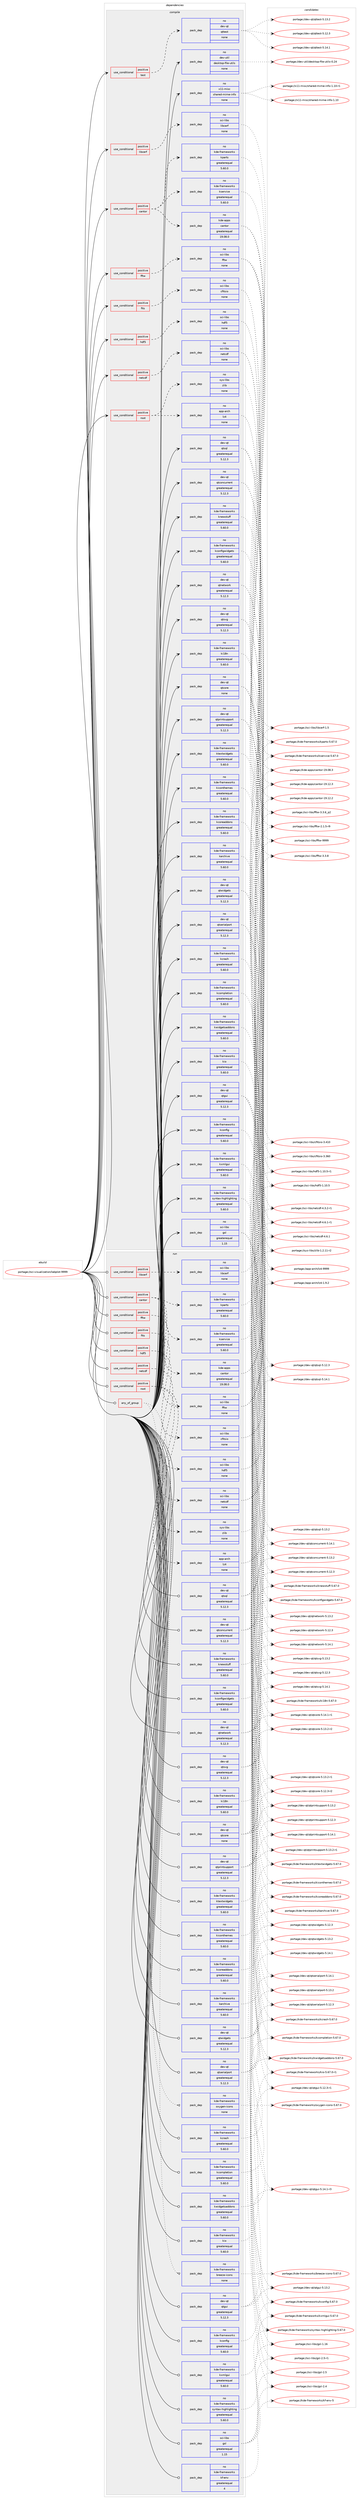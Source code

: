 digraph prolog {

# *************
# Graph options
# *************

newrank=true;
concentrate=true;
compound=true;
graph [rankdir=LR,fontname=Helvetica,fontsize=10,ranksep=1.5];#, ranksep=2.5, nodesep=0.2];
edge  [arrowhead=vee];
node  [fontname=Helvetica,fontsize=10];

# **********
# The ebuild
# **********

subgraph cluster_leftcol {
color=gray;
rank=same;
label=<<i>ebuild</i>>;
id [label="portage://sci-visualization/labplot-9999", color=red, width=4, href="../sci-visualization/labplot-9999.svg"];
}

# ****************
# The dependencies
# ****************

subgraph cluster_midcol {
color=gray;
label=<<i>dependencies</i>>;
subgraph cluster_compile {
fillcolor="#eeeeee";
style=filled;
label=<<i>compile</i>>;
subgraph cond6095 {
dependency34411 [label=<<TABLE BORDER="0" CELLBORDER="1" CELLSPACING="0" CELLPADDING="4"><TR><TD ROWSPAN="3" CELLPADDING="10">use_conditional</TD></TR><TR><TD>positive</TD></TR><TR><TD>cantor</TD></TR></TABLE>>, shape=none, color=red];
subgraph pack27556 {
dependency34412 [label=<<TABLE BORDER="0" CELLBORDER="1" CELLSPACING="0" CELLPADDING="4" WIDTH="220"><TR><TD ROWSPAN="6" CELLPADDING="30">pack_dep</TD></TR><TR><TD WIDTH="110">no</TD></TR><TR><TD>kde-apps</TD></TR><TR><TD>cantor</TD></TR><TR><TD>greaterequal</TD></TR><TR><TD>19.08.0</TD></TR></TABLE>>, shape=none, color=blue];
}
dependency34411:e -> dependency34412:w [weight=20,style="dashed",arrowhead="vee"];
subgraph pack27557 {
dependency34413 [label=<<TABLE BORDER="0" CELLBORDER="1" CELLSPACING="0" CELLPADDING="4" WIDTH="220"><TR><TD ROWSPAN="6" CELLPADDING="30">pack_dep</TD></TR><TR><TD WIDTH="110">no</TD></TR><TR><TD>kde-frameworks</TD></TR><TR><TD>kparts</TD></TR><TR><TD>greaterequal</TD></TR><TR><TD>5.60.0</TD></TR></TABLE>>, shape=none, color=blue];
}
dependency34411:e -> dependency34413:w [weight=20,style="dashed",arrowhead="vee"];
subgraph pack27558 {
dependency34414 [label=<<TABLE BORDER="0" CELLBORDER="1" CELLSPACING="0" CELLPADDING="4" WIDTH="220"><TR><TD ROWSPAN="6" CELLPADDING="30">pack_dep</TD></TR><TR><TD WIDTH="110">no</TD></TR><TR><TD>kde-frameworks</TD></TR><TR><TD>kservice</TD></TR><TR><TD>greaterequal</TD></TR><TR><TD>5.60.0</TD></TR></TABLE>>, shape=none, color=blue];
}
dependency34411:e -> dependency34414:w [weight=20,style="dashed",arrowhead="vee"];
}
id:e -> dependency34411:w [weight=20,style="solid",arrowhead="vee"];
subgraph cond6096 {
dependency34415 [label=<<TABLE BORDER="0" CELLBORDER="1" CELLSPACING="0" CELLPADDING="4"><TR><TD ROWSPAN="3" CELLPADDING="10">use_conditional</TD></TR><TR><TD>positive</TD></TR><TR><TD>fftw</TD></TR></TABLE>>, shape=none, color=red];
subgraph pack27559 {
dependency34416 [label=<<TABLE BORDER="0" CELLBORDER="1" CELLSPACING="0" CELLPADDING="4" WIDTH="220"><TR><TD ROWSPAN="6" CELLPADDING="30">pack_dep</TD></TR><TR><TD WIDTH="110">no</TD></TR><TR><TD>sci-libs</TD></TR><TR><TD>fftw</TD></TR><TR><TD>none</TD></TR><TR><TD></TD></TR></TABLE>>, shape=none, color=blue];
}
dependency34415:e -> dependency34416:w [weight=20,style="dashed",arrowhead="vee"];
}
id:e -> dependency34415:w [weight=20,style="solid",arrowhead="vee"];
subgraph cond6097 {
dependency34417 [label=<<TABLE BORDER="0" CELLBORDER="1" CELLSPACING="0" CELLPADDING="4"><TR><TD ROWSPAN="3" CELLPADDING="10">use_conditional</TD></TR><TR><TD>positive</TD></TR><TR><TD>fits</TD></TR></TABLE>>, shape=none, color=red];
subgraph pack27560 {
dependency34418 [label=<<TABLE BORDER="0" CELLBORDER="1" CELLSPACING="0" CELLPADDING="4" WIDTH="220"><TR><TD ROWSPAN="6" CELLPADDING="30">pack_dep</TD></TR><TR><TD WIDTH="110">no</TD></TR><TR><TD>sci-libs</TD></TR><TR><TD>cfitsio</TD></TR><TR><TD>none</TD></TR><TR><TD></TD></TR></TABLE>>, shape=none, color=blue];
}
dependency34417:e -> dependency34418:w [weight=20,style="dashed",arrowhead="vee"];
}
id:e -> dependency34417:w [weight=20,style="solid",arrowhead="vee"];
subgraph cond6098 {
dependency34419 [label=<<TABLE BORDER="0" CELLBORDER="1" CELLSPACING="0" CELLPADDING="4"><TR><TD ROWSPAN="3" CELLPADDING="10">use_conditional</TD></TR><TR><TD>positive</TD></TR><TR><TD>hdf5</TD></TR></TABLE>>, shape=none, color=red];
subgraph pack27561 {
dependency34420 [label=<<TABLE BORDER="0" CELLBORDER="1" CELLSPACING="0" CELLPADDING="4" WIDTH="220"><TR><TD ROWSPAN="6" CELLPADDING="30">pack_dep</TD></TR><TR><TD WIDTH="110">no</TD></TR><TR><TD>sci-libs</TD></TR><TR><TD>hdf5</TD></TR><TR><TD>none</TD></TR><TR><TD></TD></TR></TABLE>>, shape=none, color=blue];
}
dependency34419:e -> dependency34420:w [weight=20,style="dashed",arrowhead="vee"];
}
id:e -> dependency34419:w [weight=20,style="solid",arrowhead="vee"];
subgraph cond6099 {
dependency34421 [label=<<TABLE BORDER="0" CELLBORDER="1" CELLSPACING="0" CELLPADDING="4"><TR><TD ROWSPAN="3" CELLPADDING="10">use_conditional</TD></TR><TR><TD>positive</TD></TR><TR><TD>libcerf</TD></TR></TABLE>>, shape=none, color=red];
subgraph pack27562 {
dependency34422 [label=<<TABLE BORDER="0" CELLBORDER="1" CELLSPACING="0" CELLPADDING="4" WIDTH="220"><TR><TD ROWSPAN="6" CELLPADDING="30">pack_dep</TD></TR><TR><TD WIDTH="110">no</TD></TR><TR><TD>sci-libs</TD></TR><TR><TD>libcerf</TD></TR><TR><TD>none</TD></TR><TR><TD></TD></TR></TABLE>>, shape=none, color=blue];
}
dependency34421:e -> dependency34422:w [weight=20,style="dashed",arrowhead="vee"];
}
id:e -> dependency34421:w [weight=20,style="solid",arrowhead="vee"];
subgraph cond6100 {
dependency34423 [label=<<TABLE BORDER="0" CELLBORDER="1" CELLSPACING="0" CELLPADDING="4"><TR><TD ROWSPAN="3" CELLPADDING="10">use_conditional</TD></TR><TR><TD>positive</TD></TR><TR><TD>netcdf</TD></TR></TABLE>>, shape=none, color=red];
subgraph pack27563 {
dependency34424 [label=<<TABLE BORDER="0" CELLBORDER="1" CELLSPACING="0" CELLPADDING="4" WIDTH="220"><TR><TD ROWSPAN="6" CELLPADDING="30">pack_dep</TD></TR><TR><TD WIDTH="110">no</TD></TR><TR><TD>sci-libs</TD></TR><TR><TD>netcdf</TD></TR><TR><TD>none</TD></TR><TR><TD></TD></TR></TABLE>>, shape=none, color=blue];
}
dependency34423:e -> dependency34424:w [weight=20,style="dashed",arrowhead="vee"];
}
id:e -> dependency34423:w [weight=20,style="solid",arrowhead="vee"];
subgraph cond6101 {
dependency34425 [label=<<TABLE BORDER="0" CELLBORDER="1" CELLSPACING="0" CELLPADDING="4"><TR><TD ROWSPAN="3" CELLPADDING="10">use_conditional</TD></TR><TR><TD>positive</TD></TR><TR><TD>root</TD></TR></TABLE>>, shape=none, color=red];
subgraph pack27564 {
dependency34426 [label=<<TABLE BORDER="0" CELLBORDER="1" CELLSPACING="0" CELLPADDING="4" WIDTH="220"><TR><TD ROWSPAN="6" CELLPADDING="30">pack_dep</TD></TR><TR><TD WIDTH="110">no</TD></TR><TR><TD>app-arch</TD></TR><TR><TD>lz4</TD></TR><TR><TD>none</TD></TR><TR><TD></TD></TR></TABLE>>, shape=none, color=blue];
}
dependency34425:e -> dependency34426:w [weight=20,style="dashed",arrowhead="vee"];
subgraph pack27565 {
dependency34427 [label=<<TABLE BORDER="0" CELLBORDER="1" CELLSPACING="0" CELLPADDING="4" WIDTH="220"><TR><TD ROWSPAN="6" CELLPADDING="30">pack_dep</TD></TR><TR><TD WIDTH="110">no</TD></TR><TR><TD>sys-libs</TD></TR><TR><TD>zlib</TD></TR><TR><TD>none</TD></TR><TR><TD></TD></TR></TABLE>>, shape=none, color=blue];
}
dependency34425:e -> dependency34427:w [weight=20,style="dashed",arrowhead="vee"];
}
id:e -> dependency34425:w [weight=20,style="solid",arrowhead="vee"];
subgraph cond6102 {
dependency34428 [label=<<TABLE BORDER="0" CELLBORDER="1" CELLSPACING="0" CELLPADDING="4"><TR><TD ROWSPAN="3" CELLPADDING="10">use_conditional</TD></TR><TR><TD>positive</TD></TR><TR><TD>test</TD></TR></TABLE>>, shape=none, color=red];
subgraph pack27566 {
dependency34429 [label=<<TABLE BORDER="0" CELLBORDER="1" CELLSPACING="0" CELLPADDING="4" WIDTH="220"><TR><TD ROWSPAN="6" CELLPADDING="30">pack_dep</TD></TR><TR><TD WIDTH="110">no</TD></TR><TR><TD>dev-qt</TD></TR><TR><TD>qttest</TD></TR><TR><TD>none</TD></TR><TR><TD></TD></TR></TABLE>>, shape=none, color=blue];
}
dependency34428:e -> dependency34429:w [weight=20,style="dashed",arrowhead="vee"];
}
id:e -> dependency34428:w [weight=20,style="solid",arrowhead="vee"];
subgraph pack27567 {
dependency34430 [label=<<TABLE BORDER="0" CELLBORDER="1" CELLSPACING="0" CELLPADDING="4" WIDTH="220"><TR><TD ROWSPAN="6" CELLPADDING="30">pack_dep</TD></TR><TR><TD WIDTH="110">no</TD></TR><TR><TD>dev-qt</TD></TR><TR><TD>qtconcurrent</TD></TR><TR><TD>greaterequal</TD></TR><TR><TD>5.12.3</TD></TR></TABLE>>, shape=none, color=blue];
}
id:e -> dependency34430:w [weight=20,style="solid",arrowhead="vee"];
subgraph pack27568 {
dependency34431 [label=<<TABLE BORDER="0" CELLBORDER="1" CELLSPACING="0" CELLPADDING="4" WIDTH="220"><TR><TD ROWSPAN="6" CELLPADDING="30">pack_dep</TD></TR><TR><TD WIDTH="110">no</TD></TR><TR><TD>dev-qt</TD></TR><TR><TD>qtcore</TD></TR><TR><TD>none</TD></TR><TR><TD></TD></TR></TABLE>>, shape=none, color=blue];
}
id:e -> dependency34431:w [weight=20,style="solid",arrowhead="vee"];
subgraph pack27569 {
dependency34432 [label=<<TABLE BORDER="0" CELLBORDER="1" CELLSPACING="0" CELLPADDING="4" WIDTH="220"><TR><TD ROWSPAN="6" CELLPADDING="30">pack_dep</TD></TR><TR><TD WIDTH="110">no</TD></TR><TR><TD>dev-qt</TD></TR><TR><TD>qtgui</TD></TR><TR><TD>greaterequal</TD></TR><TR><TD>5.12.3</TD></TR></TABLE>>, shape=none, color=blue];
}
id:e -> dependency34432:w [weight=20,style="solid",arrowhead="vee"];
subgraph pack27570 {
dependency34433 [label=<<TABLE BORDER="0" CELLBORDER="1" CELLSPACING="0" CELLPADDING="4" WIDTH="220"><TR><TD ROWSPAN="6" CELLPADDING="30">pack_dep</TD></TR><TR><TD WIDTH="110">no</TD></TR><TR><TD>dev-qt</TD></TR><TR><TD>qtnetwork</TD></TR><TR><TD>greaterequal</TD></TR><TR><TD>5.12.3</TD></TR></TABLE>>, shape=none, color=blue];
}
id:e -> dependency34433:w [weight=20,style="solid",arrowhead="vee"];
subgraph pack27571 {
dependency34434 [label=<<TABLE BORDER="0" CELLBORDER="1" CELLSPACING="0" CELLPADDING="4" WIDTH="220"><TR><TD ROWSPAN="6" CELLPADDING="30">pack_dep</TD></TR><TR><TD WIDTH="110">no</TD></TR><TR><TD>dev-qt</TD></TR><TR><TD>qtprintsupport</TD></TR><TR><TD>greaterequal</TD></TR><TR><TD>5.12.3</TD></TR></TABLE>>, shape=none, color=blue];
}
id:e -> dependency34434:w [weight=20,style="solid",arrowhead="vee"];
subgraph pack27572 {
dependency34435 [label=<<TABLE BORDER="0" CELLBORDER="1" CELLSPACING="0" CELLPADDING="4" WIDTH="220"><TR><TD ROWSPAN="6" CELLPADDING="30">pack_dep</TD></TR><TR><TD WIDTH="110">no</TD></TR><TR><TD>dev-qt</TD></TR><TR><TD>qtserialport</TD></TR><TR><TD>greaterequal</TD></TR><TR><TD>5.12.3</TD></TR></TABLE>>, shape=none, color=blue];
}
id:e -> dependency34435:w [weight=20,style="solid",arrowhead="vee"];
subgraph pack27573 {
dependency34436 [label=<<TABLE BORDER="0" CELLBORDER="1" CELLSPACING="0" CELLPADDING="4" WIDTH="220"><TR><TD ROWSPAN="6" CELLPADDING="30">pack_dep</TD></TR><TR><TD WIDTH="110">no</TD></TR><TR><TD>dev-qt</TD></TR><TR><TD>qtsql</TD></TR><TR><TD>greaterequal</TD></TR><TR><TD>5.12.3</TD></TR></TABLE>>, shape=none, color=blue];
}
id:e -> dependency34436:w [weight=20,style="solid",arrowhead="vee"];
subgraph pack27574 {
dependency34437 [label=<<TABLE BORDER="0" CELLBORDER="1" CELLSPACING="0" CELLPADDING="4" WIDTH="220"><TR><TD ROWSPAN="6" CELLPADDING="30">pack_dep</TD></TR><TR><TD WIDTH="110">no</TD></TR><TR><TD>dev-qt</TD></TR><TR><TD>qtsvg</TD></TR><TR><TD>greaterequal</TD></TR><TR><TD>5.12.3</TD></TR></TABLE>>, shape=none, color=blue];
}
id:e -> dependency34437:w [weight=20,style="solid",arrowhead="vee"];
subgraph pack27575 {
dependency34438 [label=<<TABLE BORDER="0" CELLBORDER="1" CELLSPACING="0" CELLPADDING="4" WIDTH="220"><TR><TD ROWSPAN="6" CELLPADDING="30">pack_dep</TD></TR><TR><TD WIDTH="110">no</TD></TR><TR><TD>dev-qt</TD></TR><TR><TD>qtwidgets</TD></TR><TR><TD>greaterequal</TD></TR><TR><TD>5.12.3</TD></TR></TABLE>>, shape=none, color=blue];
}
id:e -> dependency34438:w [weight=20,style="solid",arrowhead="vee"];
subgraph pack27576 {
dependency34439 [label=<<TABLE BORDER="0" CELLBORDER="1" CELLSPACING="0" CELLPADDING="4" WIDTH="220"><TR><TD ROWSPAN="6" CELLPADDING="30">pack_dep</TD></TR><TR><TD WIDTH="110">no</TD></TR><TR><TD>dev-util</TD></TR><TR><TD>desktop-file-utils</TD></TR><TR><TD>none</TD></TR><TR><TD></TD></TR></TABLE>>, shape=none, color=blue];
}
id:e -> dependency34439:w [weight=20,style="solid",arrowhead="vee"];
subgraph pack27577 {
dependency34440 [label=<<TABLE BORDER="0" CELLBORDER="1" CELLSPACING="0" CELLPADDING="4" WIDTH="220"><TR><TD ROWSPAN="6" CELLPADDING="30">pack_dep</TD></TR><TR><TD WIDTH="110">no</TD></TR><TR><TD>kde-frameworks</TD></TR><TR><TD>karchive</TD></TR><TR><TD>greaterequal</TD></TR><TR><TD>5.60.0</TD></TR></TABLE>>, shape=none, color=blue];
}
id:e -> dependency34440:w [weight=20,style="solid",arrowhead="vee"];
subgraph pack27578 {
dependency34441 [label=<<TABLE BORDER="0" CELLBORDER="1" CELLSPACING="0" CELLPADDING="4" WIDTH="220"><TR><TD ROWSPAN="6" CELLPADDING="30">pack_dep</TD></TR><TR><TD WIDTH="110">no</TD></TR><TR><TD>kde-frameworks</TD></TR><TR><TD>kcompletion</TD></TR><TR><TD>greaterequal</TD></TR><TR><TD>5.60.0</TD></TR></TABLE>>, shape=none, color=blue];
}
id:e -> dependency34441:w [weight=20,style="solid",arrowhead="vee"];
subgraph pack27579 {
dependency34442 [label=<<TABLE BORDER="0" CELLBORDER="1" CELLSPACING="0" CELLPADDING="4" WIDTH="220"><TR><TD ROWSPAN="6" CELLPADDING="30">pack_dep</TD></TR><TR><TD WIDTH="110">no</TD></TR><TR><TD>kde-frameworks</TD></TR><TR><TD>kconfig</TD></TR><TR><TD>greaterequal</TD></TR><TR><TD>5.60.0</TD></TR></TABLE>>, shape=none, color=blue];
}
id:e -> dependency34442:w [weight=20,style="solid",arrowhead="vee"];
subgraph pack27580 {
dependency34443 [label=<<TABLE BORDER="0" CELLBORDER="1" CELLSPACING="0" CELLPADDING="4" WIDTH="220"><TR><TD ROWSPAN="6" CELLPADDING="30">pack_dep</TD></TR><TR><TD WIDTH="110">no</TD></TR><TR><TD>kde-frameworks</TD></TR><TR><TD>kconfigwidgets</TD></TR><TR><TD>greaterequal</TD></TR><TR><TD>5.60.0</TD></TR></TABLE>>, shape=none, color=blue];
}
id:e -> dependency34443:w [weight=20,style="solid",arrowhead="vee"];
subgraph pack27581 {
dependency34444 [label=<<TABLE BORDER="0" CELLBORDER="1" CELLSPACING="0" CELLPADDING="4" WIDTH="220"><TR><TD ROWSPAN="6" CELLPADDING="30">pack_dep</TD></TR><TR><TD WIDTH="110">no</TD></TR><TR><TD>kde-frameworks</TD></TR><TR><TD>kcoreaddons</TD></TR><TR><TD>greaterequal</TD></TR><TR><TD>5.60.0</TD></TR></TABLE>>, shape=none, color=blue];
}
id:e -> dependency34444:w [weight=20,style="solid",arrowhead="vee"];
subgraph pack27582 {
dependency34445 [label=<<TABLE BORDER="0" CELLBORDER="1" CELLSPACING="0" CELLPADDING="4" WIDTH="220"><TR><TD ROWSPAN="6" CELLPADDING="30">pack_dep</TD></TR><TR><TD WIDTH="110">no</TD></TR><TR><TD>kde-frameworks</TD></TR><TR><TD>kcrash</TD></TR><TR><TD>greaterequal</TD></TR><TR><TD>5.60.0</TD></TR></TABLE>>, shape=none, color=blue];
}
id:e -> dependency34445:w [weight=20,style="solid",arrowhead="vee"];
subgraph pack27583 {
dependency34446 [label=<<TABLE BORDER="0" CELLBORDER="1" CELLSPACING="0" CELLPADDING="4" WIDTH="220"><TR><TD ROWSPAN="6" CELLPADDING="30">pack_dep</TD></TR><TR><TD WIDTH="110">no</TD></TR><TR><TD>kde-frameworks</TD></TR><TR><TD>ki18n</TD></TR><TR><TD>greaterequal</TD></TR><TR><TD>5.60.0</TD></TR></TABLE>>, shape=none, color=blue];
}
id:e -> dependency34446:w [weight=20,style="solid",arrowhead="vee"];
subgraph pack27584 {
dependency34447 [label=<<TABLE BORDER="0" CELLBORDER="1" CELLSPACING="0" CELLPADDING="4" WIDTH="220"><TR><TD ROWSPAN="6" CELLPADDING="30">pack_dep</TD></TR><TR><TD WIDTH="110">no</TD></TR><TR><TD>kde-frameworks</TD></TR><TR><TD>kiconthemes</TD></TR><TR><TD>greaterequal</TD></TR><TR><TD>5.60.0</TD></TR></TABLE>>, shape=none, color=blue];
}
id:e -> dependency34447:w [weight=20,style="solid",arrowhead="vee"];
subgraph pack27585 {
dependency34448 [label=<<TABLE BORDER="0" CELLBORDER="1" CELLSPACING="0" CELLPADDING="4" WIDTH="220"><TR><TD ROWSPAN="6" CELLPADDING="30">pack_dep</TD></TR><TR><TD WIDTH="110">no</TD></TR><TR><TD>kde-frameworks</TD></TR><TR><TD>kio</TD></TR><TR><TD>greaterequal</TD></TR><TR><TD>5.60.0</TD></TR></TABLE>>, shape=none, color=blue];
}
id:e -> dependency34448:w [weight=20,style="solid",arrowhead="vee"];
subgraph pack27586 {
dependency34449 [label=<<TABLE BORDER="0" CELLBORDER="1" CELLSPACING="0" CELLPADDING="4" WIDTH="220"><TR><TD ROWSPAN="6" CELLPADDING="30">pack_dep</TD></TR><TR><TD WIDTH="110">no</TD></TR><TR><TD>kde-frameworks</TD></TR><TR><TD>knewstuff</TD></TR><TR><TD>greaterequal</TD></TR><TR><TD>5.60.0</TD></TR></TABLE>>, shape=none, color=blue];
}
id:e -> dependency34449:w [weight=20,style="solid",arrowhead="vee"];
subgraph pack27587 {
dependency34450 [label=<<TABLE BORDER="0" CELLBORDER="1" CELLSPACING="0" CELLPADDING="4" WIDTH="220"><TR><TD ROWSPAN="6" CELLPADDING="30">pack_dep</TD></TR><TR><TD WIDTH="110">no</TD></TR><TR><TD>kde-frameworks</TD></TR><TR><TD>ktextwidgets</TD></TR><TR><TD>greaterequal</TD></TR><TR><TD>5.60.0</TD></TR></TABLE>>, shape=none, color=blue];
}
id:e -> dependency34450:w [weight=20,style="solid",arrowhead="vee"];
subgraph pack27588 {
dependency34451 [label=<<TABLE BORDER="0" CELLBORDER="1" CELLSPACING="0" CELLPADDING="4" WIDTH="220"><TR><TD ROWSPAN="6" CELLPADDING="30">pack_dep</TD></TR><TR><TD WIDTH="110">no</TD></TR><TR><TD>kde-frameworks</TD></TR><TR><TD>kwidgetsaddons</TD></TR><TR><TD>greaterequal</TD></TR><TR><TD>5.60.0</TD></TR></TABLE>>, shape=none, color=blue];
}
id:e -> dependency34451:w [weight=20,style="solid",arrowhead="vee"];
subgraph pack27589 {
dependency34452 [label=<<TABLE BORDER="0" CELLBORDER="1" CELLSPACING="0" CELLPADDING="4" WIDTH="220"><TR><TD ROWSPAN="6" CELLPADDING="30">pack_dep</TD></TR><TR><TD WIDTH="110">no</TD></TR><TR><TD>kde-frameworks</TD></TR><TR><TD>kxmlgui</TD></TR><TR><TD>greaterequal</TD></TR><TR><TD>5.60.0</TD></TR></TABLE>>, shape=none, color=blue];
}
id:e -> dependency34452:w [weight=20,style="solid",arrowhead="vee"];
subgraph pack27590 {
dependency34453 [label=<<TABLE BORDER="0" CELLBORDER="1" CELLSPACING="0" CELLPADDING="4" WIDTH="220"><TR><TD ROWSPAN="6" CELLPADDING="30">pack_dep</TD></TR><TR><TD WIDTH="110">no</TD></TR><TR><TD>kde-frameworks</TD></TR><TR><TD>syntax-highlighting</TD></TR><TR><TD>greaterequal</TD></TR><TR><TD>5.60.0</TD></TR></TABLE>>, shape=none, color=blue];
}
id:e -> dependency34453:w [weight=20,style="solid",arrowhead="vee"];
subgraph pack27591 {
dependency34454 [label=<<TABLE BORDER="0" CELLBORDER="1" CELLSPACING="0" CELLPADDING="4" WIDTH="220"><TR><TD ROWSPAN="6" CELLPADDING="30">pack_dep</TD></TR><TR><TD WIDTH="110">no</TD></TR><TR><TD>sci-libs</TD></TR><TR><TD>gsl</TD></TR><TR><TD>greaterequal</TD></TR><TR><TD>1.15</TD></TR></TABLE>>, shape=none, color=blue];
}
id:e -> dependency34454:w [weight=20,style="solid",arrowhead="vee"];
subgraph pack27592 {
dependency34455 [label=<<TABLE BORDER="0" CELLBORDER="1" CELLSPACING="0" CELLPADDING="4" WIDTH="220"><TR><TD ROWSPAN="6" CELLPADDING="30">pack_dep</TD></TR><TR><TD WIDTH="110">no</TD></TR><TR><TD>x11-misc</TD></TR><TR><TD>shared-mime-info</TD></TR><TR><TD>none</TD></TR><TR><TD></TD></TR></TABLE>>, shape=none, color=blue];
}
id:e -> dependency34455:w [weight=20,style="solid",arrowhead="vee"];
}
subgraph cluster_compileandrun {
fillcolor="#eeeeee";
style=filled;
label=<<i>compile and run</i>>;
}
subgraph cluster_run {
fillcolor="#eeeeee";
style=filled;
label=<<i>run</i>>;
subgraph any750 {
dependency34456 [label=<<TABLE BORDER="0" CELLBORDER="1" CELLSPACING="0" CELLPADDING="4"><TR><TD CELLPADDING="10">any_of_group</TD></TR></TABLE>>, shape=none, color=red];subgraph pack27593 {
dependency34457 [label=<<TABLE BORDER="0" CELLBORDER="1" CELLSPACING="0" CELLPADDING="4" WIDTH="220"><TR><TD ROWSPAN="6" CELLPADDING="30">pack_dep</TD></TR><TR><TD WIDTH="110">no</TD></TR><TR><TD>kde-frameworks</TD></TR><TR><TD>breeze-icons</TD></TR><TR><TD>none</TD></TR><TR><TD></TD></TR></TABLE>>, shape=none, color=blue];
}
dependency34456:e -> dependency34457:w [weight=20,style="dotted",arrowhead="oinv"];
subgraph pack27594 {
dependency34458 [label=<<TABLE BORDER="0" CELLBORDER="1" CELLSPACING="0" CELLPADDING="4" WIDTH="220"><TR><TD ROWSPAN="6" CELLPADDING="30">pack_dep</TD></TR><TR><TD WIDTH="110">no</TD></TR><TR><TD>kde-frameworks</TD></TR><TR><TD>oxygen-icons</TD></TR><TR><TD>none</TD></TR><TR><TD></TD></TR></TABLE>>, shape=none, color=blue];
}
dependency34456:e -> dependency34458:w [weight=20,style="dotted",arrowhead="oinv"];
}
id:e -> dependency34456:w [weight=20,style="solid",arrowhead="odot"];
subgraph cond6103 {
dependency34459 [label=<<TABLE BORDER="0" CELLBORDER="1" CELLSPACING="0" CELLPADDING="4"><TR><TD ROWSPAN="3" CELLPADDING="10">use_conditional</TD></TR><TR><TD>positive</TD></TR><TR><TD>cantor</TD></TR></TABLE>>, shape=none, color=red];
subgraph pack27595 {
dependency34460 [label=<<TABLE BORDER="0" CELLBORDER="1" CELLSPACING="0" CELLPADDING="4" WIDTH="220"><TR><TD ROWSPAN="6" CELLPADDING="30">pack_dep</TD></TR><TR><TD WIDTH="110">no</TD></TR><TR><TD>kde-apps</TD></TR><TR><TD>cantor</TD></TR><TR><TD>greaterequal</TD></TR><TR><TD>19.08.0</TD></TR></TABLE>>, shape=none, color=blue];
}
dependency34459:e -> dependency34460:w [weight=20,style="dashed",arrowhead="vee"];
subgraph pack27596 {
dependency34461 [label=<<TABLE BORDER="0" CELLBORDER="1" CELLSPACING="0" CELLPADDING="4" WIDTH="220"><TR><TD ROWSPAN="6" CELLPADDING="30">pack_dep</TD></TR><TR><TD WIDTH="110">no</TD></TR><TR><TD>kde-frameworks</TD></TR><TR><TD>kparts</TD></TR><TR><TD>greaterequal</TD></TR><TR><TD>5.60.0</TD></TR></TABLE>>, shape=none, color=blue];
}
dependency34459:e -> dependency34461:w [weight=20,style="dashed",arrowhead="vee"];
subgraph pack27597 {
dependency34462 [label=<<TABLE BORDER="0" CELLBORDER="1" CELLSPACING="0" CELLPADDING="4" WIDTH="220"><TR><TD ROWSPAN="6" CELLPADDING="30">pack_dep</TD></TR><TR><TD WIDTH="110">no</TD></TR><TR><TD>kde-frameworks</TD></TR><TR><TD>kservice</TD></TR><TR><TD>greaterequal</TD></TR><TR><TD>5.60.0</TD></TR></TABLE>>, shape=none, color=blue];
}
dependency34459:e -> dependency34462:w [weight=20,style="dashed",arrowhead="vee"];
}
id:e -> dependency34459:w [weight=20,style="solid",arrowhead="odot"];
subgraph cond6104 {
dependency34463 [label=<<TABLE BORDER="0" CELLBORDER="1" CELLSPACING="0" CELLPADDING="4"><TR><TD ROWSPAN="3" CELLPADDING="10">use_conditional</TD></TR><TR><TD>positive</TD></TR><TR><TD>fftw</TD></TR></TABLE>>, shape=none, color=red];
subgraph pack27598 {
dependency34464 [label=<<TABLE BORDER="0" CELLBORDER="1" CELLSPACING="0" CELLPADDING="4" WIDTH="220"><TR><TD ROWSPAN="6" CELLPADDING="30">pack_dep</TD></TR><TR><TD WIDTH="110">no</TD></TR><TR><TD>sci-libs</TD></TR><TR><TD>fftw</TD></TR><TR><TD>none</TD></TR><TR><TD></TD></TR></TABLE>>, shape=none, color=blue];
}
dependency34463:e -> dependency34464:w [weight=20,style="dashed",arrowhead="vee"];
}
id:e -> dependency34463:w [weight=20,style="solid",arrowhead="odot"];
subgraph cond6105 {
dependency34465 [label=<<TABLE BORDER="0" CELLBORDER="1" CELLSPACING="0" CELLPADDING="4"><TR><TD ROWSPAN="3" CELLPADDING="10">use_conditional</TD></TR><TR><TD>positive</TD></TR><TR><TD>fits</TD></TR></TABLE>>, shape=none, color=red];
subgraph pack27599 {
dependency34466 [label=<<TABLE BORDER="0" CELLBORDER="1" CELLSPACING="0" CELLPADDING="4" WIDTH="220"><TR><TD ROWSPAN="6" CELLPADDING="30">pack_dep</TD></TR><TR><TD WIDTH="110">no</TD></TR><TR><TD>sci-libs</TD></TR><TR><TD>cfitsio</TD></TR><TR><TD>none</TD></TR><TR><TD></TD></TR></TABLE>>, shape=none, color=blue];
}
dependency34465:e -> dependency34466:w [weight=20,style="dashed",arrowhead="vee"];
}
id:e -> dependency34465:w [weight=20,style="solid",arrowhead="odot"];
subgraph cond6106 {
dependency34467 [label=<<TABLE BORDER="0" CELLBORDER="1" CELLSPACING="0" CELLPADDING="4"><TR><TD ROWSPAN="3" CELLPADDING="10">use_conditional</TD></TR><TR><TD>positive</TD></TR><TR><TD>hdf5</TD></TR></TABLE>>, shape=none, color=red];
subgraph pack27600 {
dependency34468 [label=<<TABLE BORDER="0" CELLBORDER="1" CELLSPACING="0" CELLPADDING="4" WIDTH="220"><TR><TD ROWSPAN="6" CELLPADDING="30">pack_dep</TD></TR><TR><TD WIDTH="110">no</TD></TR><TR><TD>sci-libs</TD></TR><TR><TD>hdf5</TD></TR><TR><TD>none</TD></TR><TR><TD></TD></TR></TABLE>>, shape=none, color=blue];
}
dependency34467:e -> dependency34468:w [weight=20,style="dashed",arrowhead="vee"];
}
id:e -> dependency34467:w [weight=20,style="solid",arrowhead="odot"];
subgraph cond6107 {
dependency34469 [label=<<TABLE BORDER="0" CELLBORDER="1" CELLSPACING="0" CELLPADDING="4"><TR><TD ROWSPAN="3" CELLPADDING="10">use_conditional</TD></TR><TR><TD>positive</TD></TR><TR><TD>libcerf</TD></TR></TABLE>>, shape=none, color=red];
subgraph pack27601 {
dependency34470 [label=<<TABLE BORDER="0" CELLBORDER="1" CELLSPACING="0" CELLPADDING="4" WIDTH="220"><TR><TD ROWSPAN="6" CELLPADDING="30">pack_dep</TD></TR><TR><TD WIDTH="110">no</TD></TR><TR><TD>sci-libs</TD></TR><TR><TD>libcerf</TD></TR><TR><TD>none</TD></TR><TR><TD></TD></TR></TABLE>>, shape=none, color=blue];
}
dependency34469:e -> dependency34470:w [weight=20,style="dashed",arrowhead="vee"];
}
id:e -> dependency34469:w [weight=20,style="solid",arrowhead="odot"];
subgraph cond6108 {
dependency34471 [label=<<TABLE BORDER="0" CELLBORDER="1" CELLSPACING="0" CELLPADDING="4"><TR><TD ROWSPAN="3" CELLPADDING="10">use_conditional</TD></TR><TR><TD>positive</TD></TR><TR><TD>netcdf</TD></TR></TABLE>>, shape=none, color=red];
subgraph pack27602 {
dependency34472 [label=<<TABLE BORDER="0" CELLBORDER="1" CELLSPACING="0" CELLPADDING="4" WIDTH="220"><TR><TD ROWSPAN="6" CELLPADDING="30">pack_dep</TD></TR><TR><TD WIDTH="110">no</TD></TR><TR><TD>sci-libs</TD></TR><TR><TD>netcdf</TD></TR><TR><TD>none</TD></TR><TR><TD></TD></TR></TABLE>>, shape=none, color=blue];
}
dependency34471:e -> dependency34472:w [weight=20,style="dashed",arrowhead="vee"];
}
id:e -> dependency34471:w [weight=20,style="solid",arrowhead="odot"];
subgraph cond6109 {
dependency34473 [label=<<TABLE BORDER="0" CELLBORDER="1" CELLSPACING="0" CELLPADDING="4"><TR><TD ROWSPAN="3" CELLPADDING="10">use_conditional</TD></TR><TR><TD>positive</TD></TR><TR><TD>root</TD></TR></TABLE>>, shape=none, color=red];
subgraph pack27603 {
dependency34474 [label=<<TABLE BORDER="0" CELLBORDER="1" CELLSPACING="0" CELLPADDING="4" WIDTH="220"><TR><TD ROWSPAN="6" CELLPADDING="30">pack_dep</TD></TR><TR><TD WIDTH="110">no</TD></TR><TR><TD>app-arch</TD></TR><TR><TD>lz4</TD></TR><TR><TD>none</TD></TR><TR><TD></TD></TR></TABLE>>, shape=none, color=blue];
}
dependency34473:e -> dependency34474:w [weight=20,style="dashed",arrowhead="vee"];
subgraph pack27604 {
dependency34475 [label=<<TABLE BORDER="0" CELLBORDER="1" CELLSPACING="0" CELLPADDING="4" WIDTH="220"><TR><TD ROWSPAN="6" CELLPADDING="30">pack_dep</TD></TR><TR><TD WIDTH="110">no</TD></TR><TR><TD>sys-libs</TD></TR><TR><TD>zlib</TD></TR><TR><TD>none</TD></TR><TR><TD></TD></TR></TABLE>>, shape=none, color=blue];
}
dependency34473:e -> dependency34475:w [weight=20,style="dashed",arrowhead="vee"];
}
id:e -> dependency34473:w [weight=20,style="solid",arrowhead="odot"];
subgraph pack27605 {
dependency34476 [label=<<TABLE BORDER="0" CELLBORDER="1" CELLSPACING="0" CELLPADDING="4" WIDTH="220"><TR><TD ROWSPAN="6" CELLPADDING="30">pack_dep</TD></TR><TR><TD WIDTH="110">no</TD></TR><TR><TD>dev-qt</TD></TR><TR><TD>qtconcurrent</TD></TR><TR><TD>greaterequal</TD></TR><TR><TD>5.12.3</TD></TR></TABLE>>, shape=none, color=blue];
}
id:e -> dependency34476:w [weight=20,style="solid",arrowhead="odot"];
subgraph pack27606 {
dependency34477 [label=<<TABLE BORDER="0" CELLBORDER="1" CELLSPACING="0" CELLPADDING="4" WIDTH="220"><TR><TD ROWSPAN="6" CELLPADDING="30">pack_dep</TD></TR><TR><TD WIDTH="110">no</TD></TR><TR><TD>dev-qt</TD></TR><TR><TD>qtcore</TD></TR><TR><TD>none</TD></TR><TR><TD></TD></TR></TABLE>>, shape=none, color=blue];
}
id:e -> dependency34477:w [weight=20,style="solid",arrowhead="odot"];
subgraph pack27607 {
dependency34478 [label=<<TABLE BORDER="0" CELLBORDER="1" CELLSPACING="0" CELLPADDING="4" WIDTH="220"><TR><TD ROWSPAN="6" CELLPADDING="30">pack_dep</TD></TR><TR><TD WIDTH="110">no</TD></TR><TR><TD>dev-qt</TD></TR><TR><TD>qtgui</TD></TR><TR><TD>greaterequal</TD></TR><TR><TD>5.12.3</TD></TR></TABLE>>, shape=none, color=blue];
}
id:e -> dependency34478:w [weight=20,style="solid",arrowhead="odot"];
subgraph pack27608 {
dependency34479 [label=<<TABLE BORDER="0" CELLBORDER="1" CELLSPACING="0" CELLPADDING="4" WIDTH="220"><TR><TD ROWSPAN="6" CELLPADDING="30">pack_dep</TD></TR><TR><TD WIDTH="110">no</TD></TR><TR><TD>dev-qt</TD></TR><TR><TD>qtnetwork</TD></TR><TR><TD>greaterequal</TD></TR><TR><TD>5.12.3</TD></TR></TABLE>>, shape=none, color=blue];
}
id:e -> dependency34479:w [weight=20,style="solid",arrowhead="odot"];
subgraph pack27609 {
dependency34480 [label=<<TABLE BORDER="0" CELLBORDER="1" CELLSPACING="0" CELLPADDING="4" WIDTH="220"><TR><TD ROWSPAN="6" CELLPADDING="30">pack_dep</TD></TR><TR><TD WIDTH="110">no</TD></TR><TR><TD>dev-qt</TD></TR><TR><TD>qtprintsupport</TD></TR><TR><TD>greaterequal</TD></TR><TR><TD>5.12.3</TD></TR></TABLE>>, shape=none, color=blue];
}
id:e -> dependency34480:w [weight=20,style="solid",arrowhead="odot"];
subgraph pack27610 {
dependency34481 [label=<<TABLE BORDER="0" CELLBORDER="1" CELLSPACING="0" CELLPADDING="4" WIDTH="220"><TR><TD ROWSPAN="6" CELLPADDING="30">pack_dep</TD></TR><TR><TD WIDTH="110">no</TD></TR><TR><TD>dev-qt</TD></TR><TR><TD>qtserialport</TD></TR><TR><TD>greaterequal</TD></TR><TR><TD>5.12.3</TD></TR></TABLE>>, shape=none, color=blue];
}
id:e -> dependency34481:w [weight=20,style="solid",arrowhead="odot"];
subgraph pack27611 {
dependency34482 [label=<<TABLE BORDER="0" CELLBORDER="1" CELLSPACING="0" CELLPADDING="4" WIDTH="220"><TR><TD ROWSPAN="6" CELLPADDING="30">pack_dep</TD></TR><TR><TD WIDTH="110">no</TD></TR><TR><TD>dev-qt</TD></TR><TR><TD>qtsql</TD></TR><TR><TD>greaterequal</TD></TR><TR><TD>5.12.3</TD></TR></TABLE>>, shape=none, color=blue];
}
id:e -> dependency34482:w [weight=20,style="solid",arrowhead="odot"];
subgraph pack27612 {
dependency34483 [label=<<TABLE BORDER="0" CELLBORDER="1" CELLSPACING="0" CELLPADDING="4" WIDTH="220"><TR><TD ROWSPAN="6" CELLPADDING="30">pack_dep</TD></TR><TR><TD WIDTH="110">no</TD></TR><TR><TD>dev-qt</TD></TR><TR><TD>qtsvg</TD></TR><TR><TD>greaterequal</TD></TR><TR><TD>5.12.3</TD></TR></TABLE>>, shape=none, color=blue];
}
id:e -> dependency34483:w [weight=20,style="solid",arrowhead="odot"];
subgraph pack27613 {
dependency34484 [label=<<TABLE BORDER="0" CELLBORDER="1" CELLSPACING="0" CELLPADDING="4" WIDTH="220"><TR><TD ROWSPAN="6" CELLPADDING="30">pack_dep</TD></TR><TR><TD WIDTH="110">no</TD></TR><TR><TD>dev-qt</TD></TR><TR><TD>qtwidgets</TD></TR><TR><TD>greaterequal</TD></TR><TR><TD>5.12.3</TD></TR></TABLE>>, shape=none, color=blue];
}
id:e -> dependency34484:w [weight=20,style="solid",arrowhead="odot"];
subgraph pack27614 {
dependency34485 [label=<<TABLE BORDER="0" CELLBORDER="1" CELLSPACING="0" CELLPADDING="4" WIDTH="220"><TR><TD ROWSPAN="6" CELLPADDING="30">pack_dep</TD></TR><TR><TD WIDTH="110">no</TD></TR><TR><TD>kde-frameworks</TD></TR><TR><TD>karchive</TD></TR><TR><TD>greaterequal</TD></TR><TR><TD>5.60.0</TD></TR></TABLE>>, shape=none, color=blue];
}
id:e -> dependency34485:w [weight=20,style="solid",arrowhead="odot"];
subgraph pack27615 {
dependency34486 [label=<<TABLE BORDER="0" CELLBORDER="1" CELLSPACING="0" CELLPADDING="4" WIDTH="220"><TR><TD ROWSPAN="6" CELLPADDING="30">pack_dep</TD></TR><TR><TD WIDTH="110">no</TD></TR><TR><TD>kde-frameworks</TD></TR><TR><TD>kcompletion</TD></TR><TR><TD>greaterequal</TD></TR><TR><TD>5.60.0</TD></TR></TABLE>>, shape=none, color=blue];
}
id:e -> dependency34486:w [weight=20,style="solid",arrowhead="odot"];
subgraph pack27616 {
dependency34487 [label=<<TABLE BORDER="0" CELLBORDER="1" CELLSPACING="0" CELLPADDING="4" WIDTH="220"><TR><TD ROWSPAN="6" CELLPADDING="30">pack_dep</TD></TR><TR><TD WIDTH="110">no</TD></TR><TR><TD>kde-frameworks</TD></TR><TR><TD>kconfig</TD></TR><TR><TD>greaterequal</TD></TR><TR><TD>5.60.0</TD></TR></TABLE>>, shape=none, color=blue];
}
id:e -> dependency34487:w [weight=20,style="solid",arrowhead="odot"];
subgraph pack27617 {
dependency34488 [label=<<TABLE BORDER="0" CELLBORDER="1" CELLSPACING="0" CELLPADDING="4" WIDTH="220"><TR><TD ROWSPAN="6" CELLPADDING="30">pack_dep</TD></TR><TR><TD WIDTH="110">no</TD></TR><TR><TD>kde-frameworks</TD></TR><TR><TD>kconfigwidgets</TD></TR><TR><TD>greaterequal</TD></TR><TR><TD>5.60.0</TD></TR></TABLE>>, shape=none, color=blue];
}
id:e -> dependency34488:w [weight=20,style="solid",arrowhead="odot"];
subgraph pack27618 {
dependency34489 [label=<<TABLE BORDER="0" CELLBORDER="1" CELLSPACING="0" CELLPADDING="4" WIDTH="220"><TR><TD ROWSPAN="6" CELLPADDING="30">pack_dep</TD></TR><TR><TD WIDTH="110">no</TD></TR><TR><TD>kde-frameworks</TD></TR><TR><TD>kcoreaddons</TD></TR><TR><TD>greaterequal</TD></TR><TR><TD>5.60.0</TD></TR></TABLE>>, shape=none, color=blue];
}
id:e -> dependency34489:w [weight=20,style="solid",arrowhead="odot"];
subgraph pack27619 {
dependency34490 [label=<<TABLE BORDER="0" CELLBORDER="1" CELLSPACING="0" CELLPADDING="4" WIDTH="220"><TR><TD ROWSPAN="6" CELLPADDING="30">pack_dep</TD></TR><TR><TD WIDTH="110">no</TD></TR><TR><TD>kde-frameworks</TD></TR><TR><TD>kcrash</TD></TR><TR><TD>greaterequal</TD></TR><TR><TD>5.60.0</TD></TR></TABLE>>, shape=none, color=blue];
}
id:e -> dependency34490:w [weight=20,style="solid",arrowhead="odot"];
subgraph pack27620 {
dependency34491 [label=<<TABLE BORDER="0" CELLBORDER="1" CELLSPACING="0" CELLPADDING="4" WIDTH="220"><TR><TD ROWSPAN="6" CELLPADDING="30">pack_dep</TD></TR><TR><TD WIDTH="110">no</TD></TR><TR><TD>kde-frameworks</TD></TR><TR><TD>kf-env</TD></TR><TR><TD>greaterequal</TD></TR><TR><TD>4</TD></TR></TABLE>>, shape=none, color=blue];
}
id:e -> dependency34491:w [weight=20,style="solid",arrowhead="odot"];
subgraph pack27621 {
dependency34492 [label=<<TABLE BORDER="0" CELLBORDER="1" CELLSPACING="0" CELLPADDING="4" WIDTH="220"><TR><TD ROWSPAN="6" CELLPADDING="30">pack_dep</TD></TR><TR><TD WIDTH="110">no</TD></TR><TR><TD>kde-frameworks</TD></TR><TR><TD>ki18n</TD></TR><TR><TD>greaterequal</TD></TR><TR><TD>5.60.0</TD></TR></TABLE>>, shape=none, color=blue];
}
id:e -> dependency34492:w [weight=20,style="solid",arrowhead="odot"];
subgraph pack27622 {
dependency34493 [label=<<TABLE BORDER="0" CELLBORDER="1" CELLSPACING="0" CELLPADDING="4" WIDTH="220"><TR><TD ROWSPAN="6" CELLPADDING="30">pack_dep</TD></TR><TR><TD WIDTH="110">no</TD></TR><TR><TD>kde-frameworks</TD></TR><TR><TD>kiconthemes</TD></TR><TR><TD>greaterequal</TD></TR><TR><TD>5.60.0</TD></TR></TABLE>>, shape=none, color=blue];
}
id:e -> dependency34493:w [weight=20,style="solid",arrowhead="odot"];
subgraph pack27623 {
dependency34494 [label=<<TABLE BORDER="0" CELLBORDER="1" CELLSPACING="0" CELLPADDING="4" WIDTH="220"><TR><TD ROWSPAN="6" CELLPADDING="30">pack_dep</TD></TR><TR><TD WIDTH="110">no</TD></TR><TR><TD>kde-frameworks</TD></TR><TR><TD>kio</TD></TR><TR><TD>greaterequal</TD></TR><TR><TD>5.60.0</TD></TR></TABLE>>, shape=none, color=blue];
}
id:e -> dependency34494:w [weight=20,style="solid",arrowhead="odot"];
subgraph pack27624 {
dependency34495 [label=<<TABLE BORDER="0" CELLBORDER="1" CELLSPACING="0" CELLPADDING="4" WIDTH="220"><TR><TD ROWSPAN="6" CELLPADDING="30">pack_dep</TD></TR><TR><TD WIDTH="110">no</TD></TR><TR><TD>kde-frameworks</TD></TR><TR><TD>knewstuff</TD></TR><TR><TD>greaterequal</TD></TR><TR><TD>5.60.0</TD></TR></TABLE>>, shape=none, color=blue];
}
id:e -> dependency34495:w [weight=20,style="solid",arrowhead="odot"];
subgraph pack27625 {
dependency34496 [label=<<TABLE BORDER="0" CELLBORDER="1" CELLSPACING="0" CELLPADDING="4" WIDTH="220"><TR><TD ROWSPAN="6" CELLPADDING="30">pack_dep</TD></TR><TR><TD WIDTH="110">no</TD></TR><TR><TD>kde-frameworks</TD></TR><TR><TD>ktextwidgets</TD></TR><TR><TD>greaterequal</TD></TR><TR><TD>5.60.0</TD></TR></TABLE>>, shape=none, color=blue];
}
id:e -> dependency34496:w [weight=20,style="solid",arrowhead="odot"];
subgraph pack27626 {
dependency34497 [label=<<TABLE BORDER="0" CELLBORDER="1" CELLSPACING="0" CELLPADDING="4" WIDTH="220"><TR><TD ROWSPAN="6" CELLPADDING="30">pack_dep</TD></TR><TR><TD WIDTH="110">no</TD></TR><TR><TD>kde-frameworks</TD></TR><TR><TD>kwidgetsaddons</TD></TR><TR><TD>greaterequal</TD></TR><TR><TD>5.60.0</TD></TR></TABLE>>, shape=none, color=blue];
}
id:e -> dependency34497:w [weight=20,style="solid",arrowhead="odot"];
subgraph pack27627 {
dependency34498 [label=<<TABLE BORDER="0" CELLBORDER="1" CELLSPACING="0" CELLPADDING="4" WIDTH="220"><TR><TD ROWSPAN="6" CELLPADDING="30">pack_dep</TD></TR><TR><TD WIDTH="110">no</TD></TR><TR><TD>kde-frameworks</TD></TR><TR><TD>kxmlgui</TD></TR><TR><TD>greaterequal</TD></TR><TR><TD>5.60.0</TD></TR></TABLE>>, shape=none, color=blue];
}
id:e -> dependency34498:w [weight=20,style="solid",arrowhead="odot"];
subgraph pack27628 {
dependency34499 [label=<<TABLE BORDER="0" CELLBORDER="1" CELLSPACING="0" CELLPADDING="4" WIDTH="220"><TR><TD ROWSPAN="6" CELLPADDING="30">pack_dep</TD></TR><TR><TD WIDTH="110">no</TD></TR><TR><TD>kde-frameworks</TD></TR><TR><TD>syntax-highlighting</TD></TR><TR><TD>greaterequal</TD></TR><TR><TD>5.60.0</TD></TR></TABLE>>, shape=none, color=blue];
}
id:e -> dependency34499:w [weight=20,style="solid",arrowhead="odot"];
subgraph pack27629 {
dependency34500 [label=<<TABLE BORDER="0" CELLBORDER="1" CELLSPACING="0" CELLPADDING="4" WIDTH="220"><TR><TD ROWSPAN="6" CELLPADDING="30">pack_dep</TD></TR><TR><TD WIDTH="110">no</TD></TR><TR><TD>sci-libs</TD></TR><TR><TD>gsl</TD></TR><TR><TD>greaterequal</TD></TR><TR><TD>1.15</TD></TR></TABLE>>, shape=none, color=blue];
}
id:e -> dependency34500:w [weight=20,style="solid",arrowhead="odot"];
}
}

# **************
# The candidates
# **************

subgraph cluster_choices {
rank=same;
color=gray;
label=<<i>candidates</i>>;

subgraph choice27556 {
color=black;
nodesep=1;
choice10710010145971121121154799971101161111144549574649504651 [label="portage://kde-apps/cantor-19.12.3", color=red, width=4,href="../kde-apps/cantor-19.12.3.svg"];
choice10710010145971121121154799971101161111144549574649504650 [label="portage://kde-apps/cantor-19.12.2", color=red, width=4,href="../kde-apps/cantor-19.12.2.svg"];
choice10710010145971121121154799971101161111144549574648564651 [label="portage://kde-apps/cantor-19.08.3", color=red, width=4,href="../kde-apps/cantor-19.08.3.svg"];
dependency34412:e -> choice10710010145971121121154799971101161111144549574649504651:w [style=dotted,weight="100"];
dependency34412:e -> choice10710010145971121121154799971101161111144549574649504650:w [style=dotted,weight="100"];
dependency34412:e -> choice10710010145971121121154799971101161111144549574648564651:w [style=dotted,weight="100"];
}
subgraph choice27557 {
color=black;
nodesep=1;
choice1071001014510211497109101119111114107115471071129711411611545534654554648 [label="portage://kde-frameworks/kparts-5.67.0", color=red, width=4,href="../kde-frameworks/kparts-5.67.0.svg"];
dependency34413:e -> choice1071001014510211497109101119111114107115471071129711411611545534654554648:w [style=dotted,weight="100"];
}
subgraph choice27558 {
color=black;
nodesep=1;
choice1071001014510211497109101119111114107115471071151011141181059910145534654554648 [label="portage://kde-frameworks/kservice-5.67.0", color=red, width=4,href="../kde-frameworks/kservice-5.67.0.svg"];
dependency34414:e -> choice1071001014510211497109101119111114107115471071151011141181059910145534654554648:w [style=dotted,weight="100"];
}
subgraph choice27559 {
color=black;
nodesep=1;
choice115991054510810598115471021021161194557575757 [label="portage://sci-libs/fftw-9999", color=red, width=4,href="../sci-libs/fftw-9999.svg"];
choice11599105451081059811547102102116119455146514656 [label="portage://sci-libs/fftw-3.3.8", color=red, width=4,href="../sci-libs/fftw-3.3.8.svg"];
choice115991054510810598115471021021161194551465146549511250 [label="portage://sci-libs/fftw-3.3.6_p2", color=red, width=4,href="../sci-libs/fftw-3.3.6_p2.svg"];
choice115991054510810598115471021021161194550464946534511457 [label="portage://sci-libs/fftw-2.1.5-r9", color=red, width=4,href="../sci-libs/fftw-2.1.5-r9.svg"];
dependency34416:e -> choice115991054510810598115471021021161194557575757:w [style=dotted,weight="100"];
dependency34416:e -> choice11599105451081059811547102102116119455146514656:w [style=dotted,weight="100"];
dependency34416:e -> choice115991054510810598115471021021161194551465146549511250:w [style=dotted,weight="100"];
dependency34416:e -> choice115991054510810598115471021021161194550464946534511457:w [style=dotted,weight="100"];
}
subgraph choice27560 {
color=black;
nodesep=1;
choice1159910545108105981154799102105116115105111455146524948 [label="portage://sci-libs/cfitsio-3.410", color=red, width=4,href="../sci-libs/cfitsio-3.410.svg"];
choice1159910545108105981154799102105116115105111455146515448 [label="portage://sci-libs/cfitsio-3.360", color=red, width=4,href="../sci-libs/cfitsio-3.360.svg"];
dependency34418:e -> choice1159910545108105981154799102105116115105111455146524948:w [style=dotted,weight="100"];
dependency34418:e -> choice1159910545108105981154799102105116115105111455146515448:w [style=dotted,weight="100"];
}
subgraph choice27561 {
color=black;
nodesep=1;
choice1159910545108105981154710410010253454946494846534511449 [label="portage://sci-libs/hdf5-1.10.5-r1", color=red, width=4,href="../sci-libs/hdf5-1.10.5-r1.svg"];
choice115991054510810598115471041001025345494649484653 [label="portage://sci-libs/hdf5-1.10.5", color=red, width=4,href="../sci-libs/hdf5-1.10.5.svg"];
dependency34420:e -> choice1159910545108105981154710410010253454946494846534511449:w [style=dotted,weight="100"];
dependency34420:e -> choice115991054510810598115471041001025345494649484653:w [style=dotted,weight="100"];
}
subgraph choice27562 {
color=black;
nodesep=1;
choice11599105451081059811547108105989910111410245494653 [label="portage://sci-libs/libcerf-1.5", color=red, width=4,href="../sci-libs/libcerf-1.5.svg"];
dependency34422:e -> choice11599105451081059811547108105989910111410245494653:w [style=dotted,weight="100"];
}
subgraph choice27563 {
color=black;
nodesep=1;
choice11599105451081059811547110101116991001024552465446494511449 [label="portage://sci-libs/netcdf-4.6.1-r1", color=red, width=4,href="../sci-libs/netcdf-4.6.1-r1.svg"];
choice1159910545108105981154711010111699100102455246544649 [label="portage://sci-libs/netcdf-4.6.1", color=red, width=4,href="../sci-libs/netcdf-4.6.1.svg"];
choice11599105451081059811547110101116991001024552465146504511449 [label="portage://sci-libs/netcdf-4.3.2-r1", color=red, width=4,href="../sci-libs/netcdf-4.3.2-r1.svg"];
dependency34424:e -> choice11599105451081059811547110101116991001024552465446494511449:w [style=dotted,weight="100"];
dependency34424:e -> choice1159910545108105981154711010111699100102455246544649:w [style=dotted,weight="100"];
dependency34424:e -> choice11599105451081059811547110101116991001024552465146504511449:w [style=dotted,weight="100"];
}
subgraph choice27564 {
color=black;
nodesep=1;
choice9711211245971149910447108122524557575757 [label="portage://app-arch/lz4-9999", color=red, width=4,href="../app-arch/lz4-9999.svg"];
choice971121124597114991044710812252454946574650 [label="portage://app-arch/lz4-1.9.2", color=red, width=4,href="../app-arch/lz4-1.9.2.svg"];
dependency34426:e -> choice9711211245971149910447108122524557575757:w [style=dotted,weight="100"];
dependency34426:e -> choice971121124597114991044710812252454946574650:w [style=dotted,weight="100"];
}
subgraph choice27565 {
color=black;
nodesep=1;
choice11512111545108105981154712210810598454946504649494511450 [label="portage://sys-libs/zlib-1.2.11-r2", color=red, width=4,href="../sys-libs/zlib-1.2.11-r2.svg"];
dependency34427:e -> choice11512111545108105981154712210810598454946504649494511450:w [style=dotted,weight="100"];
}
subgraph choice27566 {
color=black;
nodesep=1;
choice100101118451131164711311611610111511645534649524649 [label="portage://dev-qt/qttest-5.14.1", color=red, width=4,href="../dev-qt/qttest-5.14.1.svg"];
choice100101118451131164711311611610111511645534649514650 [label="portage://dev-qt/qttest-5.13.2", color=red, width=4,href="../dev-qt/qttest-5.13.2.svg"];
choice100101118451131164711311611610111511645534649504651 [label="portage://dev-qt/qttest-5.12.3", color=red, width=4,href="../dev-qt/qttest-5.12.3.svg"];
dependency34429:e -> choice100101118451131164711311611610111511645534649524649:w [style=dotted,weight="100"];
dependency34429:e -> choice100101118451131164711311611610111511645534649514650:w [style=dotted,weight="100"];
dependency34429:e -> choice100101118451131164711311611610111511645534649504651:w [style=dotted,weight="100"];
}
subgraph choice27567 {
color=black;
nodesep=1;
choice1001011184511311647113116991111109911711411410111011645534649524649 [label="portage://dev-qt/qtconcurrent-5.14.1", color=red, width=4,href="../dev-qt/qtconcurrent-5.14.1.svg"];
choice1001011184511311647113116991111109911711411410111011645534649514650 [label="portage://dev-qt/qtconcurrent-5.13.2", color=red, width=4,href="../dev-qt/qtconcurrent-5.13.2.svg"];
choice1001011184511311647113116991111109911711411410111011645534649504651 [label="portage://dev-qt/qtconcurrent-5.12.3", color=red, width=4,href="../dev-qt/qtconcurrent-5.12.3.svg"];
dependency34430:e -> choice1001011184511311647113116991111109911711411410111011645534649524649:w [style=dotted,weight="100"];
dependency34430:e -> choice1001011184511311647113116991111109911711411410111011645534649514650:w [style=dotted,weight="100"];
dependency34430:e -> choice1001011184511311647113116991111109911711411410111011645534649504651:w [style=dotted,weight="100"];
}
subgraph choice27568 {
color=black;
nodesep=1;
choice100101118451131164711311699111114101455346495246494511449 [label="portage://dev-qt/qtcore-5.14.1-r1", color=red, width=4,href="../dev-qt/qtcore-5.14.1-r1.svg"];
choice100101118451131164711311699111114101455346495146504511450 [label="portage://dev-qt/qtcore-5.13.2-r2", color=red, width=4,href="../dev-qt/qtcore-5.13.2-r2.svg"];
choice100101118451131164711311699111114101455346495146504511449 [label="portage://dev-qt/qtcore-5.13.2-r1", color=red, width=4,href="../dev-qt/qtcore-5.13.2-r1.svg"];
choice100101118451131164711311699111114101455346495046514511450 [label="portage://dev-qt/qtcore-5.12.3-r2", color=red, width=4,href="../dev-qt/qtcore-5.12.3-r2.svg"];
dependency34431:e -> choice100101118451131164711311699111114101455346495246494511449:w [style=dotted,weight="100"];
dependency34431:e -> choice100101118451131164711311699111114101455346495146504511450:w [style=dotted,weight="100"];
dependency34431:e -> choice100101118451131164711311699111114101455346495146504511449:w [style=dotted,weight="100"];
dependency34431:e -> choice100101118451131164711311699111114101455346495046514511450:w [style=dotted,weight="100"];
}
subgraph choice27569 {
color=black;
nodesep=1;
choice1001011184511311647113116103117105455346495246494511451 [label="portage://dev-qt/qtgui-5.14.1-r3", color=red, width=4,href="../dev-qt/qtgui-5.14.1-r3.svg"];
choice100101118451131164711311610311710545534649514650 [label="portage://dev-qt/qtgui-5.13.2", color=red, width=4,href="../dev-qt/qtgui-5.13.2.svg"];
choice1001011184511311647113116103117105455346495046514511449 [label="portage://dev-qt/qtgui-5.12.3-r1", color=red, width=4,href="../dev-qt/qtgui-5.12.3-r1.svg"];
dependency34432:e -> choice1001011184511311647113116103117105455346495246494511451:w [style=dotted,weight="100"];
dependency34432:e -> choice100101118451131164711311610311710545534649514650:w [style=dotted,weight="100"];
dependency34432:e -> choice1001011184511311647113116103117105455346495046514511449:w [style=dotted,weight="100"];
}
subgraph choice27570 {
color=black;
nodesep=1;
choice100101118451131164711311611010111611911111410745534649524649 [label="portage://dev-qt/qtnetwork-5.14.1", color=red, width=4,href="../dev-qt/qtnetwork-5.14.1.svg"];
choice100101118451131164711311611010111611911111410745534649514650 [label="portage://dev-qt/qtnetwork-5.13.2", color=red, width=4,href="../dev-qt/qtnetwork-5.13.2.svg"];
choice100101118451131164711311611010111611911111410745534649504651 [label="portage://dev-qt/qtnetwork-5.12.3", color=red, width=4,href="../dev-qt/qtnetwork-5.12.3.svg"];
dependency34433:e -> choice100101118451131164711311611010111611911111410745534649524649:w [style=dotted,weight="100"];
dependency34433:e -> choice100101118451131164711311611010111611911111410745534649514650:w [style=dotted,weight="100"];
dependency34433:e -> choice100101118451131164711311611010111611911111410745534649504651:w [style=dotted,weight="100"];
}
subgraph choice27571 {
color=black;
nodesep=1;
choice100101118451131164711311611211410511011611511711211211111411645534649524649 [label="portage://dev-qt/qtprintsupport-5.14.1", color=red, width=4,href="../dev-qt/qtprintsupport-5.14.1.svg"];
choice1001011184511311647113116112114105110116115117112112111114116455346495146504511449 [label="portage://dev-qt/qtprintsupport-5.13.2-r1", color=red, width=4,href="../dev-qt/qtprintsupport-5.13.2-r1.svg"];
choice100101118451131164711311611211410511011611511711211211111411645534649514650 [label="portage://dev-qt/qtprintsupport-5.13.2", color=red, width=4,href="../dev-qt/qtprintsupport-5.13.2.svg"];
choice100101118451131164711311611211410511011611511711211211111411645534649504651 [label="portage://dev-qt/qtprintsupport-5.12.3", color=red, width=4,href="../dev-qt/qtprintsupport-5.12.3.svg"];
dependency34434:e -> choice100101118451131164711311611211410511011611511711211211111411645534649524649:w [style=dotted,weight="100"];
dependency34434:e -> choice1001011184511311647113116112114105110116115117112112111114116455346495146504511449:w [style=dotted,weight="100"];
dependency34434:e -> choice100101118451131164711311611211410511011611511711211211111411645534649514650:w [style=dotted,weight="100"];
dependency34434:e -> choice100101118451131164711311611211410511011611511711211211111411645534649504651:w [style=dotted,weight="100"];
}
subgraph choice27572 {
color=black;
nodesep=1;
choice10010111845113116471131161151011141059710811211111411645534649524649 [label="portage://dev-qt/qtserialport-5.14.1", color=red, width=4,href="../dev-qt/qtserialport-5.14.1.svg"];
choice10010111845113116471131161151011141059710811211111411645534649514650 [label="portage://dev-qt/qtserialport-5.13.2", color=red, width=4,href="../dev-qt/qtserialport-5.13.2.svg"];
choice10010111845113116471131161151011141059710811211111411645534649504651 [label="portage://dev-qt/qtserialport-5.12.3", color=red, width=4,href="../dev-qt/qtserialport-5.12.3.svg"];
dependency34435:e -> choice10010111845113116471131161151011141059710811211111411645534649524649:w [style=dotted,weight="100"];
dependency34435:e -> choice10010111845113116471131161151011141059710811211111411645534649514650:w [style=dotted,weight="100"];
dependency34435:e -> choice10010111845113116471131161151011141059710811211111411645534649504651:w [style=dotted,weight="100"];
}
subgraph choice27573 {
color=black;
nodesep=1;
choice100101118451131164711311611511310845534649524649 [label="portage://dev-qt/qtsql-5.14.1", color=red, width=4,href="../dev-qt/qtsql-5.14.1.svg"];
choice100101118451131164711311611511310845534649514650 [label="portage://dev-qt/qtsql-5.13.2", color=red, width=4,href="../dev-qt/qtsql-5.13.2.svg"];
choice100101118451131164711311611511310845534649504651 [label="portage://dev-qt/qtsql-5.12.3", color=red, width=4,href="../dev-qt/qtsql-5.12.3.svg"];
dependency34436:e -> choice100101118451131164711311611511310845534649524649:w [style=dotted,weight="100"];
dependency34436:e -> choice100101118451131164711311611511310845534649514650:w [style=dotted,weight="100"];
dependency34436:e -> choice100101118451131164711311611511310845534649504651:w [style=dotted,weight="100"];
}
subgraph choice27574 {
color=black;
nodesep=1;
choice100101118451131164711311611511810345534649524649 [label="portage://dev-qt/qtsvg-5.14.1", color=red, width=4,href="../dev-qt/qtsvg-5.14.1.svg"];
choice100101118451131164711311611511810345534649514650 [label="portage://dev-qt/qtsvg-5.13.2", color=red, width=4,href="../dev-qt/qtsvg-5.13.2.svg"];
choice100101118451131164711311611511810345534649504651 [label="portage://dev-qt/qtsvg-5.12.3", color=red, width=4,href="../dev-qt/qtsvg-5.12.3.svg"];
dependency34437:e -> choice100101118451131164711311611511810345534649524649:w [style=dotted,weight="100"];
dependency34437:e -> choice100101118451131164711311611511810345534649514650:w [style=dotted,weight="100"];
dependency34437:e -> choice100101118451131164711311611511810345534649504651:w [style=dotted,weight="100"];
}
subgraph choice27575 {
color=black;
nodesep=1;
choice100101118451131164711311611910510010310111611545534649524649 [label="portage://dev-qt/qtwidgets-5.14.1", color=red, width=4,href="../dev-qt/qtwidgets-5.14.1.svg"];
choice100101118451131164711311611910510010310111611545534649514650 [label="portage://dev-qt/qtwidgets-5.13.2", color=red, width=4,href="../dev-qt/qtwidgets-5.13.2.svg"];
choice100101118451131164711311611910510010310111611545534649504651 [label="portage://dev-qt/qtwidgets-5.12.3", color=red, width=4,href="../dev-qt/qtwidgets-5.12.3.svg"];
dependency34438:e -> choice100101118451131164711311611910510010310111611545534649524649:w [style=dotted,weight="100"];
dependency34438:e -> choice100101118451131164711311611910510010310111611545534649514650:w [style=dotted,weight="100"];
dependency34438:e -> choice100101118451131164711311611910510010310111611545534649504651:w [style=dotted,weight="100"];
}
subgraph choice27576 {
color=black;
nodesep=1;
choice100101118451171161051084710010111510711611111245102105108101451171161051081154548465052 [label="portage://dev-util/desktop-file-utils-0.24", color=red, width=4,href="../dev-util/desktop-file-utils-0.24.svg"];
dependency34439:e -> choice100101118451171161051084710010111510711611111245102105108101451171161051081154548465052:w [style=dotted,weight="100"];
}
subgraph choice27577 {
color=black;
nodesep=1;
choice107100101451021149710910111911111410711547107971149910410511810145534654554648 [label="portage://kde-frameworks/karchive-5.67.0", color=red, width=4,href="../kde-frameworks/karchive-5.67.0.svg"];
dependency34440:e -> choice107100101451021149710910111911111410711547107971149910410511810145534654554648:w [style=dotted,weight="100"];
}
subgraph choice27578 {
color=black;
nodesep=1;
choice1071001014510211497109101119111114107115471079911110911210810111610511111045534654554648 [label="portage://kde-frameworks/kcompletion-5.67.0", color=red, width=4,href="../kde-frameworks/kcompletion-5.67.0.svg"];
dependency34441:e -> choice1071001014510211497109101119111114107115471079911110911210810111610511111045534654554648:w [style=dotted,weight="100"];
}
subgraph choice27579 {
color=black;
nodesep=1;
choice1071001014510211497109101119111114107115471079911111010210510345534654554648 [label="portage://kde-frameworks/kconfig-5.67.0", color=red, width=4,href="../kde-frameworks/kconfig-5.67.0.svg"];
dependency34442:e -> choice1071001014510211497109101119111114107115471079911111010210510345534654554648:w [style=dotted,weight="100"];
}
subgraph choice27580 {
color=black;
nodesep=1;
choice1071001014510211497109101119111114107115471079911111010210510311910510010310111611545534654554648 [label="portage://kde-frameworks/kconfigwidgets-5.67.0", color=red, width=4,href="../kde-frameworks/kconfigwidgets-5.67.0.svg"];
dependency34443:e -> choice1071001014510211497109101119111114107115471079911111010210510311910510010310111611545534654554648:w [style=dotted,weight="100"];
}
subgraph choice27581 {
color=black;
nodesep=1;
choice107100101451021149710910111911111410711547107991111141019710010011111011545534654554648 [label="portage://kde-frameworks/kcoreaddons-5.67.0", color=red, width=4,href="../kde-frameworks/kcoreaddons-5.67.0.svg"];
dependency34444:e -> choice107100101451021149710910111911111410711547107991111141019710010011111011545534654554648:w [style=dotted,weight="100"];
}
subgraph choice27582 {
color=black;
nodesep=1;
choice107100101451021149710910111911111410711547107991149711510445534654554648 [label="portage://kde-frameworks/kcrash-5.67.0", color=red, width=4,href="../kde-frameworks/kcrash-5.67.0.svg"];
dependency34445:e -> choice107100101451021149710910111911111410711547107991149711510445534654554648:w [style=dotted,weight="100"];
}
subgraph choice27583 {
color=black;
nodesep=1;
choice107100101451021149710910111911111410711547107105495611045534654554648 [label="portage://kde-frameworks/ki18n-5.67.0", color=red, width=4,href="../kde-frameworks/ki18n-5.67.0.svg"];
dependency34446:e -> choice107100101451021149710910111911111410711547107105495611045534654554648:w [style=dotted,weight="100"];
}
subgraph choice27584 {
color=black;
nodesep=1;
choice1071001014510211497109101119111114107115471071059911111011610410110910111545534654554648 [label="portage://kde-frameworks/kiconthemes-5.67.0", color=red, width=4,href="../kde-frameworks/kiconthemes-5.67.0.svg"];
dependency34447:e -> choice1071001014510211497109101119111114107115471071059911111011610410110910111545534654554648:w [style=dotted,weight="100"];
}
subgraph choice27585 {
color=black;
nodesep=1;
choice107100101451021149710910111911111410711547107105111455346545546484511449 [label="portage://kde-frameworks/kio-5.67.0-r1", color=red, width=4,href="../kde-frameworks/kio-5.67.0-r1.svg"];
dependency34448:e -> choice107100101451021149710910111911111410711547107105111455346545546484511449:w [style=dotted,weight="100"];
}
subgraph choice27586 {
color=black;
nodesep=1;
choice10710010145102114971091011191111141071154710711010111911511611710210245534654554648 [label="portage://kde-frameworks/knewstuff-5.67.0", color=red, width=4,href="../kde-frameworks/knewstuff-5.67.0.svg"];
dependency34449:e -> choice10710010145102114971091011191111141071154710711010111911511611710210245534654554648:w [style=dotted,weight="100"];
}
subgraph choice27587 {
color=black;
nodesep=1;
choice10710010145102114971091011191111141071154710711610112011611910510010310111611545534654554648 [label="portage://kde-frameworks/ktextwidgets-5.67.0", color=red, width=4,href="../kde-frameworks/ktextwidgets-5.67.0.svg"];
dependency34450:e -> choice10710010145102114971091011191111141071154710711610112011611910510010310111611545534654554648:w [style=dotted,weight="100"];
}
subgraph choice27588 {
color=black;
nodesep=1;
choice1071001014510211497109101119111114107115471071191051001031011161159710010011111011545534654554648 [label="portage://kde-frameworks/kwidgetsaddons-5.67.0", color=red, width=4,href="../kde-frameworks/kwidgetsaddons-5.67.0.svg"];
dependency34451:e -> choice1071001014510211497109101119111114107115471071191051001031011161159710010011111011545534654554648:w [style=dotted,weight="100"];
}
subgraph choice27589 {
color=black;
nodesep=1;
choice10710010145102114971091011191111141071154710712010910810311710545534654554648 [label="portage://kde-frameworks/kxmlgui-5.67.0", color=red, width=4,href="../kde-frameworks/kxmlgui-5.67.0.svg"];
dependency34452:e -> choice10710010145102114971091011191111141071154710712010910810311710545534654554648:w [style=dotted,weight="100"];
}
subgraph choice27590 {
color=black;
nodesep=1;
choice107100101451021149710910111911111410711547115121110116971204510410510310410810510310411610511010345534654554648 [label="portage://kde-frameworks/syntax-highlighting-5.67.0", color=red, width=4,href="../kde-frameworks/syntax-highlighting-5.67.0.svg"];
dependency34453:e -> choice107100101451021149710910111911111410711547115121110116971204510410510310410810510310411610511010345534654554648:w [style=dotted,weight="100"];
}
subgraph choice27591 {
color=black;
nodesep=1;
choice11599105451081059811547103115108455046534511449 [label="portage://sci-libs/gsl-2.5-r1", color=red, width=4,href="../sci-libs/gsl-2.5-r1.svg"];
choice1159910545108105981154710311510845504653 [label="portage://sci-libs/gsl-2.5", color=red, width=4,href="../sci-libs/gsl-2.5.svg"];
choice1159910545108105981154710311510845504652 [label="portage://sci-libs/gsl-2.4", color=red, width=4,href="../sci-libs/gsl-2.4.svg"];
choice115991054510810598115471031151084549464954 [label="portage://sci-libs/gsl-1.16", color=red, width=4,href="../sci-libs/gsl-1.16.svg"];
dependency34454:e -> choice11599105451081059811547103115108455046534511449:w [style=dotted,weight="100"];
dependency34454:e -> choice1159910545108105981154710311510845504653:w [style=dotted,weight="100"];
dependency34454:e -> choice1159910545108105981154710311510845504652:w [style=dotted,weight="100"];
dependency34454:e -> choice115991054510810598115471031151084549464954:w [style=dotted,weight="100"];
}
subgraph choice27592 {
color=black;
nodesep=1;
choice120494945109105115994711510497114101100451091051091014510511010211145494649484511449 [label="portage://x11-misc/shared-mime-info-1.10-r1", color=red, width=4,href="../x11-misc/shared-mime-info-1.10-r1.svg"];
choice12049494510910511599471151049711410110045109105109101451051101021114549464948 [label="portage://x11-misc/shared-mime-info-1.10", color=red, width=4,href="../x11-misc/shared-mime-info-1.10.svg"];
dependency34455:e -> choice120494945109105115994711510497114101100451091051091014510511010211145494649484511449:w [style=dotted,weight="100"];
dependency34455:e -> choice12049494510910511599471151049711410110045109105109101451051101021114549464948:w [style=dotted,weight="100"];
}
subgraph choice27593 {
color=black;
nodesep=1;
choice10710010145102114971091011191111141071154798114101101122101451059911111011545534654554648 [label="portage://kde-frameworks/breeze-icons-5.67.0", color=red, width=4,href="../kde-frameworks/breeze-icons-5.67.0.svg"];
dependency34457:e -> choice10710010145102114971091011191111141071154798114101101122101451059911111011545534654554648:w [style=dotted,weight="100"];
}
subgraph choice27594 {
color=black;
nodesep=1;
choice107100101451021149710910111911111410711547111120121103101110451059911111011545534654554648 [label="portage://kde-frameworks/oxygen-icons-5.67.0", color=red, width=4,href="../kde-frameworks/oxygen-icons-5.67.0.svg"];
dependency34458:e -> choice107100101451021149710910111911111410711547111120121103101110451059911111011545534654554648:w [style=dotted,weight="100"];
}
subgraph choice27595 {
color=black;
nodesep=1;
choice10710010145971121121154799971101161111144549574649504651 [label="portage://kde-apps/cantor-19.12.3", color=red, width=4,href="../kde-apps/cantor-19.12.3.svg"];
choice10710010145971121121154799971101161111144549574649504650 [label="portage://kde-apps/cantor-19.12.2", color=red, width=4,href="../kde-apps/cantor-19.12.2.svg"];
choice10710010145971121121154799971101161111144549574648564651 [label="portage://kde-apps/cantor-19.08.3", color=red, width=4,href="../kde-apps/cantor-19.08.3.svg"];
dependency34460:e -> choice10710010145971121121154799971101161111144549574649504651:w [style=dotted,weight="100"];
dependency34460:e -> choice10710010145971121121154799971101161111144549574649504650:w [style=dotted,weight="100"];
dependency34460:e -> choice10710010145971121121154799971101161111144549574648564651:w [style=dotted,weight="100"];
}
subgraph choice27596 {
color=black;
nodesep=1;
choice1071001014510211497109101119111114107115471071129711411611545534654554648 [label="portage://kde-frameworks/kparts-5.67.0", color=red, width=4,href="../kde-frameworks/kparts-5.67.0.svg"];
dependency34461:e -> choice1071001014510211497109101119111114107115471071129711411611545534654554648:w [style=dotted,weight="100"];
}
subgraph choice27597 {
color=black;
nodesep=1;
choice1071001014510211497109101119111114107115471071151011141181059910145534654554648 [label="portage://kde-frameworks/kservice-5.67.0", color=red, width=4,href="../kde-frameworks/kservice-5.67.0.svg"];
dependency34462:e -> choice1071001014510211497109101119111114107115471071151011141181059910145534654554648:w [style=dotted,weight="100"];
}
subgraph choice27598 {
color=black;
nodesep=1;
choice115991054510810598115471021021161194557575757 [label="portage://sci-libs/fftw-9999", color=red, width=4,href="../sci-libs/fftw-9999.svg"];
choice11599105451081059811547102102116119455146514656 [label="portage://sci-libs/fftw-3.3.8", color=red, width=4,href="../sci-libs/fftw-3.3.8.svg"];
choice115991054510810598115471021021161194551465146549511250 [label="portage://sci-libs/fftw-3.3.6_p2", color=red, width=4,href="../sci-libs/fftw-3.3.6_p2.svg"];
choice115991054510810598115471021021161194550464946534511457 [label="portage://sci-libs/fftw-2.1.5-r9", color=red, width=4,href="../sci-libs/fftw-2.1.5-r9.svg"];
dependency34464:e -> choice115991054510810598115471021021161194557575757:w [style=dotted,weight="100"];
dependency34464:e -> choice11599105451081059811547102102116119455146514656:w [style=dotted,weight="100"];
dependency34464:e -> choice115991054510810598115471021021161194551465146549511250:w [style=dotted,weight="100"];
dependency34464:e -> choice115991054510810598115471021021161194550464946534511457:w [style=dotted,weight="100"];
}
subgraph choice27599 {
color=black;
nodesep=1;
choice1159910545108105981154799102105116115105111455146524948 [label="portage://sci-libs/cfitsio-3.410", color=red, width=4,href="../sci-libs/cfitsio-3.410.svg"];
choice1159910545108105981154799102105116115105111455146515448 [label="portage://sci-libs/cfitsio-3.360", color=red, width=4,href="../sci-libs/cfitsio-3.360.svg"];
dependency34466:e -> choice1159910545108105981154799102105116115105111455146524948:w [style=dotted,weight="100"];
dependency34466:e -> choice1159910545108105981154799102105116115105111455146515448:w [style=dotted,weight="100"];
}
subgraph choice27600 {
color=black;
nodesep=1;
choice1159910545108105981154710410010253454946494846534511449 [label="portage://sci-libs/hdf5-1.10.5-r1", color=red, width=4,href="../sci-libs/hdf5-1.10.5-r1.svg"];
choice115991054510810598115471041001025345494649484653 [label="portage://sci-libs/hdf5-1.10.5", color=red, width=4,href="../sci-libs/hdf5-1.10.5.svg"];
dependency34468:e -> choice1159910545108105981154710410010253454946494846534511449:w [style=dotted,weight="100"];
dependency34468:e -> choice115991054510810598115471041001025345494649484653:w [style=dotted,weight="100"];
}
subgraph choice27601 {
color=black;
nodesep=1;
choice11599105451081059811547108105989910111410245494653 [label="portage://sci-libs/libcerf-1.5", color=red, width=4,href="../sci-libs/libcerf-1.5.svg"];
dependency34470:e -> choice11599105451081059811547108105989910111410245494653:w [style=dotted,weight="100"];
}
subgraph choice27602 {
color=black;
nodesep=1;
choice11599105451081059811547110101116991001024552465446494511449 [label="portage://sci-libs/netcdf-4.6.1-r1", color=red, width=4,href="../sci-libs/netcdf-4.6.1-r1.svg"];
choice1159910545108105981154711010111699100102455246544649 [label="portage://sci-libs/netcdf-4.6.1", color=red, width=4,href="../sci-libs/netcdf-4.6.1.svg"];
choice11599105451081059811547110101116991001024552465146504511449 [label="portage://sci-libs/netcdf-4.3.2-r1", color=red, width=4,href="../sci-libs/netcdf-4.3.2-r1.svg"];
dependency34472:e -> choice11599105451081059811547110101116991001024552465446494511449:w [style=dotted,weight="100"];
dependency34472:e -> choice1159910545108105981154711010111699100102455246544649:w [style=dotted,weight="100"];
dependency34472:e -> choice11599105451081059811547110101116991001024552465146504511449:w [style=dotted,weight="100"];
}
subgraph choice27603 {
color=black;
nodesep=1;
choice9711211245971149910447108122524557575757 [label="portage://app-arch/lz4-9999", color=red, width=4,href="../app-arch/lz4-9999.svg"];
choice971121124597114991044710812252454946574650 [label="portage://app-arch/lz4-1.9.2", color=red, width=4,href="../app-arch/lz4-1.9.2.svg"];
dependency34474:e -> choice9711211245971149910447108122524557575757:w [style=dotted,weight="100"];
dependency34474:e -> choice971121124597114991044710812252454946574650:w [style=dotted,weight="100"];
}
subgraph choice27604 {
color=black;
nodesep=1;
choice11512111545108105981154712210810598454946504649494511450 [label="portage://sys-libs/zlib-1.2.11-r2", color=red, width=4,href="../sys-libs/zlib-1.2.11-r2.svg"];
dependency34475:e -> choice11512111545108105981154712210810598454946504649494511450:w [style=dotted,weight="100"];
}
subgraph choice27605 {
color=black;
nodesep=1;
choice1001011184511311647113116991111109911711411410111011645534649524649 [label="portage://dev-qt/qtconcurrent-5.14.1", color=red, width=4,href="../dev-qt/qtconcurrent-5.14.1.svg"];
choice1001011184511311647113116991111109911711411410111011645534649514650 [label="portage://dev-qt/qtconcurrent-5.13.2", color=red, width=4,href="../dev-qt/qtconcurrent-5.13.2.svg"];
choice1001011184511311647113116991111109911711411410111011645534649504651 [label="portage://dev-qt/qtconcurrent-5.12.3", color=red, width=4,href="../dev-qt/qtconcurrent-5.12.3.svg"];
dependency34476:e -> choice1001011184511311647113116991111109911711411410111011645534649524649:w [style=dotted,weight="100"];
dependency34476:e -> choice1001011184511311647113116991111109911711411410111011645534649514650:w [style=dotted,weight="100"];
dependency34476:e -> choice1001011184511311647113116991111109911711411410111011645534649504651:w [style=dotted,weight="100"];
}
subgraph choice27606 {
color=black;
nodesep=1;
choice100101118451131164711311699111114101455346495246494511449 [label="portage://dev-qt/qtcore-5.14.1-r1", color=red, width=4,href="../dev-qt/qtcore-5.14.1-r1.svg"];
choice100101118451131164711311699111114101455346495146504511450 [label="portage://dev-qt/qtcore-5.13.2-r2", color=red, width=4,href="../dev-qt/qtcore-5.13.2-r2.svg"];
choice100101118451131164711311699111114101455346495146504511449 [label="portage://dev-qt/qtcore-5.13.2-r1", color=red, width=4,href="../dev-qt/qtcore-5.13.2-r1.svg"];
choice100101118451131164711311699111114101455346495046514511450 [label="portage://dev-qt/qtcore-5.12.3-r2", color=red, width=4,href="../dev-qt/qtcore-5.12.3-r2.svg"];
dependency34477:e -> choice100101118451131164711311699111114101455346495246494511449:w [style=dotted,weight="100"];
dependency34477:e -> choice100101118451131164711311699111114101455346495146504511450:w [style=dotted,weight="100"];
dependency34477:e -> choice100101118451131164711311699111114101455346495146504511449:w [style=dotted,weight="100"];
dependency34477:e -> choice100101118451131164711311699111114101455346495046514511450:w [style=dotted,weight="100"];
}
subgraph choice27607 {
color=black;
nodesep=1;
choice1001011184511311647113116103117105455346495246494511451 [label="portage://dev-qt/qtgui-5.14.1-r3", color=red, width=4,href="../dev-qt/qtgui-5.14.1-r3.svg"];
choice100101118451131164711311610311710545534649514650 [label="portage://dev-qt/qtgui-5.13.2", color=red, width=4,href="../dev-qt/qtgui-5.13.2.svg"];
choice1001011184511311647113116103117105455346495046514511449 [label="portage://dev-qt/qtgui-5.12.3-r1", color=red, width=4,href="../dev-qt/qtgui-5.12.3-r1.svg"];
dependency34478:e -> choice1001011184511311647113116103117105455346495246494511451:w [style=dotted,weight="100"];
dependency34478:e -> choice100101118451131164711311610311710545534649514650:w [style=dotted,weight="100"];
dependency34478:e -> choice1001011184511311647113116103117105455346495046514511449:w [style=dotted,weight="100"];
}
subgraph choice27608 {
color=black;
nodesep=1;
choice100101118451131164711311611010111611911111410745534649524649 [label="portage://dev-qt/qtnetwork-5.14.1", color=red, width=4,href="../dev-qt/qtnetwork-5.14.1.svg"];
choice100101118451131164711311611010111611911111410745534649514650 [label="portage://dev-qt/qtnetwork-5.13.2", color=red, width=4,href="../dev-qt/qtnetwork-5.13.2.svg"];
choice100101118451131164711311611010111611911111410745534649504651 [label="portage://dev-qt/qtnetwork-5.12.3", color=red, width=4,href="../dev-qt/qtnetwork-5.12.3.svg"];
dependency34479:e -> choice100101118451131164711311611010111611911111410745534649524649:w [style=dotted,weight="100"];
dependency34479:e -> choice100101118451131164711311611010111611911111410745534649514650:w [style=dotted,weight="100"];
dependency34479:e -> choice100101118451131164711311611010111611911111410745534649504651:w [style=dotted,weight="100"];
}
subgraph choice27609 {
color=black;
nodesep=1;
choice100101118451131164711311611211410511011611511711211211111411645534649524649 [label="portage://dev-qt/qtprintsupport-5.14.1", color=red, width=4,href="../dev-qt/qtprintsupport-5.14.1.svg"];
choice1001011184511311647113116112114105110116115117112112111114116455346495146504511449 [label="portage://dev-qt/qtprintsupport-5.13.2-r1", color=red, width=4,href="../dev-qt/qtprintsupport-5.13.2-r1.svg"];
choice100101118451131164711311611211410511011611511711211211111411645534649514650 [label="portage://dev-qt/qtprintsupport-5.13.2", color=red, width=4,href="../dev-qt/qtprintsupport-5.13.2.svg"];
choice100101118451131164711311611211410511011611511711211211111411645534649504651 [label="portage://dev-qt/qtprintsupport-5.12.3", color=red, width=4,href="../dev-qt/qtprintsupport-5.12.3.svg"];
dependency34480:e -> choice100101118451131164711311611211410511011611511711211211111411645534649524649:w [style=dotted,weight="100"];
dependency34480:e -> choice1001011184511311647113116112114105110116115117112112111114116455346495146504511449:w [style=dotted,weight="100"];
dependency34480:e -> choice100101118451131164711311611211410511011611511711211211111411645534649514650:w [style=dotted,weight="100"];
dependency34480:e -> choice100101118451131164711311611211410511011611511711211211111411645534649504651:w [style=dotted,weight="100"];
}
subgraph choice27610 {
color=black;
nodesep=1;
choice10010111845113116471131161151011141059710811211111411645534649524649 [label="portage://dev-qt/qtserialport-5.14.1", color=red, width=4,href="../dev-qt/qtserialport-5.14.1.svg"];
choice10010111845113116471131161151011141059710811211111411645534649514650 [label="portage://dev-qt/qtserialport-5.13.2", color=red, width=4,href="../dev-qt/qtserialport-5.13.2.svg"];
choice10010111845113116471131161151011141059710811211111411645534649504651 [label="portage://dev-qt/qtserialport-5.12.3", color=red, width=4,href="../dev-qt/qtserialport-5.12.3.svg"];
dependency34481:e -> choice10010111845113116471131161151011141059710811211111411645534649524649:w [style=dotted,weight="100"];
dependency34481:e -> choice10010111845113116471131161151011141059710811211111411645534649514650:w [style=dotted,weight="100"];
dependency34481:e -> choice10010111845113116471131161151011141059710811211111411645534649504651:w [style=dotted,weight="100"];
}
subgraph choice27611 {
color=black;
nodesep=1;
choice100101118451131164711311611511310845534649524649 [label="portage://dev-qt/qtsql-5.14.1", color=red, width=4,href="../dev-qt/qtsql-5.14.1.svg"];
choice100101118451131164711311611511310845534649514650 [label="portage://dev-qt/qtsql-5.13.2", color=red, width=4,href="../dev-qt/qtsql-5.13.2.svg"];
choice100101118451131164711311611511310845534649504651 [label="portage://dev-qt/qtsql-5.12.3", color=red, width=4,href="../dev-qt/qtsql-5.12.3.svg"];
dependency34482:e -> choice100101118451131164711311611511310845534649524649:w [style=dotted,weight="100"];
dependency34482:e -> choice100101118451131164711311611511310845534649514650:w [style=dotted,weight="100"];
dependency34482:e -> choice100101118451131164711311611511310845534649504651:w [style=dotted,weight="100"];
}
subgraph choice27612 {
color=black;
nodesep=1;
choice100101118451131164711311611511810345534649524649 [label="portage://dev-qt/qtsvg-5.14.1", color=red, width=4,href="../dev-qt/qtsvg-5.14.1.svg"];
choice100101118451131164711311611511810345534649514650 [label="portage://dev-qt/qtsvg-5.13.2", color=red, width=4,href="../dev-qt/qtsvg-5.13.2.svg"];
choice100101118451131164711311611511810345534649504651 [label="portage://dev-qt/qtsvg-5.12.3", color=red, width=4,href="../dev-qt/qtsvg-5.12.3.svg"];
dependency34483:e -> choice100101118451131164711311611511810345534649524649:w [style=dotted,weight="100"];
dependency34483:e -> choice100101118451131164711311611511810345534649514650:w [style=dotted,weight="100"];
dependency34483:e -> choice100101118451131164711311611511810345534649504651:w [style=dotted,weight="100"];
}
subgraph choice27613 {
color=black;
nodesep=1;
choice100101118451131164711311611910510010310111611545534649524649 [label="portage://dev-qt/qtwidgets-5.14.1", color=red, width=4,href="../dev-qt/qtwidgets-5.14.1.svg"];
choice100101118451131164711311611910510010310111611545534649514650 [label="portage://dev-qt/qtwidgets-5.13.2", color=red, width=4,href="../dev-qt/qtwidgets-5.13.2.svg"];
choice100101118451131164711311611910510010310111611545534649504651 [label="portage://dev-qt/qtwidgets-5.12.3", color=red, width=4,href="../dev-qt/qtwidgets-5.12.3.svg"];
dependency34484:e -> choice100101118451131164711311611910510010310111611545534649524649:w [style=dotted,weight="100"];
dependency34484:e -> choice100101118451131164711311611910510010310111611545534649514650:w [style=dotted,weight="100"];
dependency34484:e -> choice100101118451131164711311611910510010310111611545534649504651:w [style=dotted,weight="100"];
}
subgraph choice27614 {
color=black;
nodesep=1;
choice107100101451021149710910111911111410711547107971149910410511810145534654554648 [label="portage://kde-frameworks/karchive-5.67.0", color=red, width=4,href="../kde-frameworks/karchive-5.67.0.svg"];
dependency34485:e -> choice107100101451021149710910111911111410711547107971149910410511810145534654554648:w [style=dotted,weight="100"];
}
subgraph choice27615 {
color=black;
nodesep=1;
choice1071001014510211497109101119111114107115471079911110911210810111610511111045534654554648 [label="portage://kde-frameworks/kcompletion-5.67.0", color=red, width=4,href="../kde-frameworks/kcompletion-5.67.0.svg"];
dependency34486:e -> choice1071001014510211497109101119111114107115471079911110911210810111610511111045534654554648:w [style=dotted,weight="100"];
}
subgraph choice27616 {
color=black;
nodesep=1;
choice1071001014510211497109101119111114107115471079911111010210510345534654554648 [label="portage://kde-frameworks/kconfig-5.67.0", color=red, width=4,href="../kde-frameworks/kconfig-5.67.0.svg"];
dependency34487:e -> choice1071001014510211497109101119111114107115471079911111010210510345534654554648:w [style=dotted,weight="100"];
}
subgraph choice27617 {
color=black;
nodesep=1;
choice1071001014510211497109101119111114107115471079911111010210510311910510010310111611545534654554648 [label="portage://kde-frameworks/kconfigwidgets-5.67.0", color=red, width=4,href="../kde-frameworks/kconfigwidgets-5.67.0.svg"];
dependency34488:e -> choice1071001014510211497109101119111114107115471079911111010210510311910510010310111611545534654554648:w [style=dotted,weight="100"];
}
subgraph choice27618 {
color=black;
nodesep=1;
choice107100101451021149710910111911111410711547107991111141019710010011111011545534654554648 [label="portage://kde-frameworks/kcoreaddons-5.67.0", color=red, width=4,href="../kde-frameworks/kcoreaddons-5.67.0.svg"];
dependency34489:e -> choice107100101451021149710910111911111410711547107991111141019710010011111011545534654554648:w [style=dotted,weight="100"];
}
subgraph choice27619 {
color=black;
nodesep=1;
choice107100101451021149710910111911111410711547107991149711510445534654554648 [label="portage://kde-frameworks/kcrash-5.67.0", color=red, width=4,href="../kde-frameworks/kcrash-5.67.0.svg"];
dependency34490:e -> choice107100101451021149710910111911111410711547107991149711510445534654554648:w [style=dotted,weight="100"];
}
subgraph choice27620 {
color=black;
nodesep=1;
choice107100101451021149710910111911111410711547107102451011101184553 [label="portage://kde-frameworks/kf-env-5", color=red, width=4,href="../kde-frameworks/kf-env-5.svg"];
dependency34491:e -> choice107100101451021149710910111911111410711547107102451011101184553:w [style=dotted,weight="100"];
}
subgraph choice27621 {
color=black;
nodesep=1;
choice107100101451021149710910111911111410711547107105495611045534654554648 [label="portage://kde-frameworks/ki18n-5.67.0", color=red, width=4,href="../kde-frameworks/ki18n-5.67.0.svg"];
dependency34492:e -> choice107100101451021149710910111911111410711547107105495611045534654554648:w [style=dotted,weight="100"];
}
subgraph choice27622 {
color=black;
nodesep=1;
choice1071001014510211497109101119111114107115471071059911111011610410110910111545534654554648 [label="portage://kde-frameworks/kiconthemes-5.67.0", color=red, width=4,href="../kde-frameworks/kiconthemes-5.67.0.svg"];
dependency34493:e -> choice1071001014510211497109101119111114107115471071059911111011610410110910111545534654554648:w [style=dotted,weight="100"];
}
subgraph choice27623 {
color=black;
nodesep=1;
choice107100101451021149710910111911111410711547107105111455346545546484511449 [label="portage://kde-frameworks/kio-5.67.0-r1", color=red, width=4,href="../kde-frameworks/kio-5.67.0-r1.svg"];
dependency34494:e -> choice107100101451021149710910111911111410711547107105111455346545546484511449:w [style=dotted,weight="100"];
}
subgraph choice27624 {
color=black;
nodesep=1;
choice10710010145102114971091011191111141071154710711010111911511611710210245534654554648 [label="portage://kde-frameworks/knewstuff-5.67.0", color=red, width=4,href="../kde-frameworks/knewstuff-5.67.0.svg"];
dependency34495:e -> choice10710010145102114971091011191111141071154710711010111911511611710210245534654554648:w [style=dotted,weight="100"];
}
subgraph choice27625 {
color=black;
nodesep=1;
choice10710010145102114971091011191111141071154710711610112011611910510010310111611545534654554648 [label="portage://kde-frameworks/ktextwidgets-5.67.0", color=red, width=4,href="../kde-frameworks/ktextwidgets-5.67.0.svg"];
dependency34496:e -> choice10710010145102114971091011191111141071154710711610112011611910510010310111611545534654554648:w [style=dotted,weight="100"];
}
subgraph choice27626 {
color=black;
nodesep=1;
choice1071001014510211497109101119111114107115471071191051001031011161159710010011111011545534654554648 [label="portage://kde-frameworks/kwidgetsaddons-5.67.0", color=red, width=4,href="../kde-frameworks/kwidgetsaddons-5.67.0.svg"];
dependency34497:e -> choice1071001014510211497109101119111114107115471071191051001031011161159710010011111011545534654554648:w [style=dotted,weight="100"];
}
subgraph choice27627 {
color=black;
nodesep=1;
choice10710010145102114971091011191111141071154710712010910810311710545534654554648 [label="portage://kde-frameworks/kxmlgui-5.67.0", color=red, width=4,href="../kde-frameworks/kxmlgui-5.67.0.svg"];
dependency34498:e -> choice10710010145102114971091011191111141071154710712010910810311710545534654554648:w [style=dotted,weight="100"];
}
subgraph choice27628 {
color=black;
nodesep=1;
choice107100101451021149710910111911111410711547115121110116971204510410510310410810510310411610511010345534654554648 [label="portage://kde-frameworks/syntax-highlighting-5.67.0", color=red, width=4,href="../kde-frameworks/syntax-highlighting-5.67.0.svg"];
dependency34499:e -> choice107100101451021149710910111911111410711547115121110116971204510410510310410810510310411610511010345534654554648:w [style=dotted,weight="100"];
}
subgraph choice27629 {
color=black;
nodesep=1;
choice11599105451081059811547103115108455046534511449 [label="portage://sci-libs/gsl-2.5-r1", color=red, width=4,href="../sci-libs/gsl-2.5-r1.svg"];
choice1159910545108105981154710311510845504653 [label="portage://sci-libs/gsl-2.5", color=red, width=4,href="../sci-libs/gsl-2.5.svg"];
choice1159910545108105981154710311510845504652 [label="portage://sci-libs/gsl-2.4", color=red, width=4,href="../sci-libs/gsl-2.4.svg"];
choice115991054510810598115471031151084549464954 [label="portage://sci-libs/gsl-1.16", color=red, width=4,href="../sci-libs/gsl-1.16.svg"];
dependency34500:e -> choice11599105451081059811547103115108455046534511449:w [style=dotted,weight="100"];
dependency34500:e -> choice1159910545108105981154710311510845504653:w [style=dotted,weight="100"];
dependency34500:e -> choice1159910545108105981154710311510845504652:w [style=dotted,weight="100"];
dependency34500:e -> choice115991054510810598115471031151084549464954:w [style=dotted,weight="100"];
}
}

}
